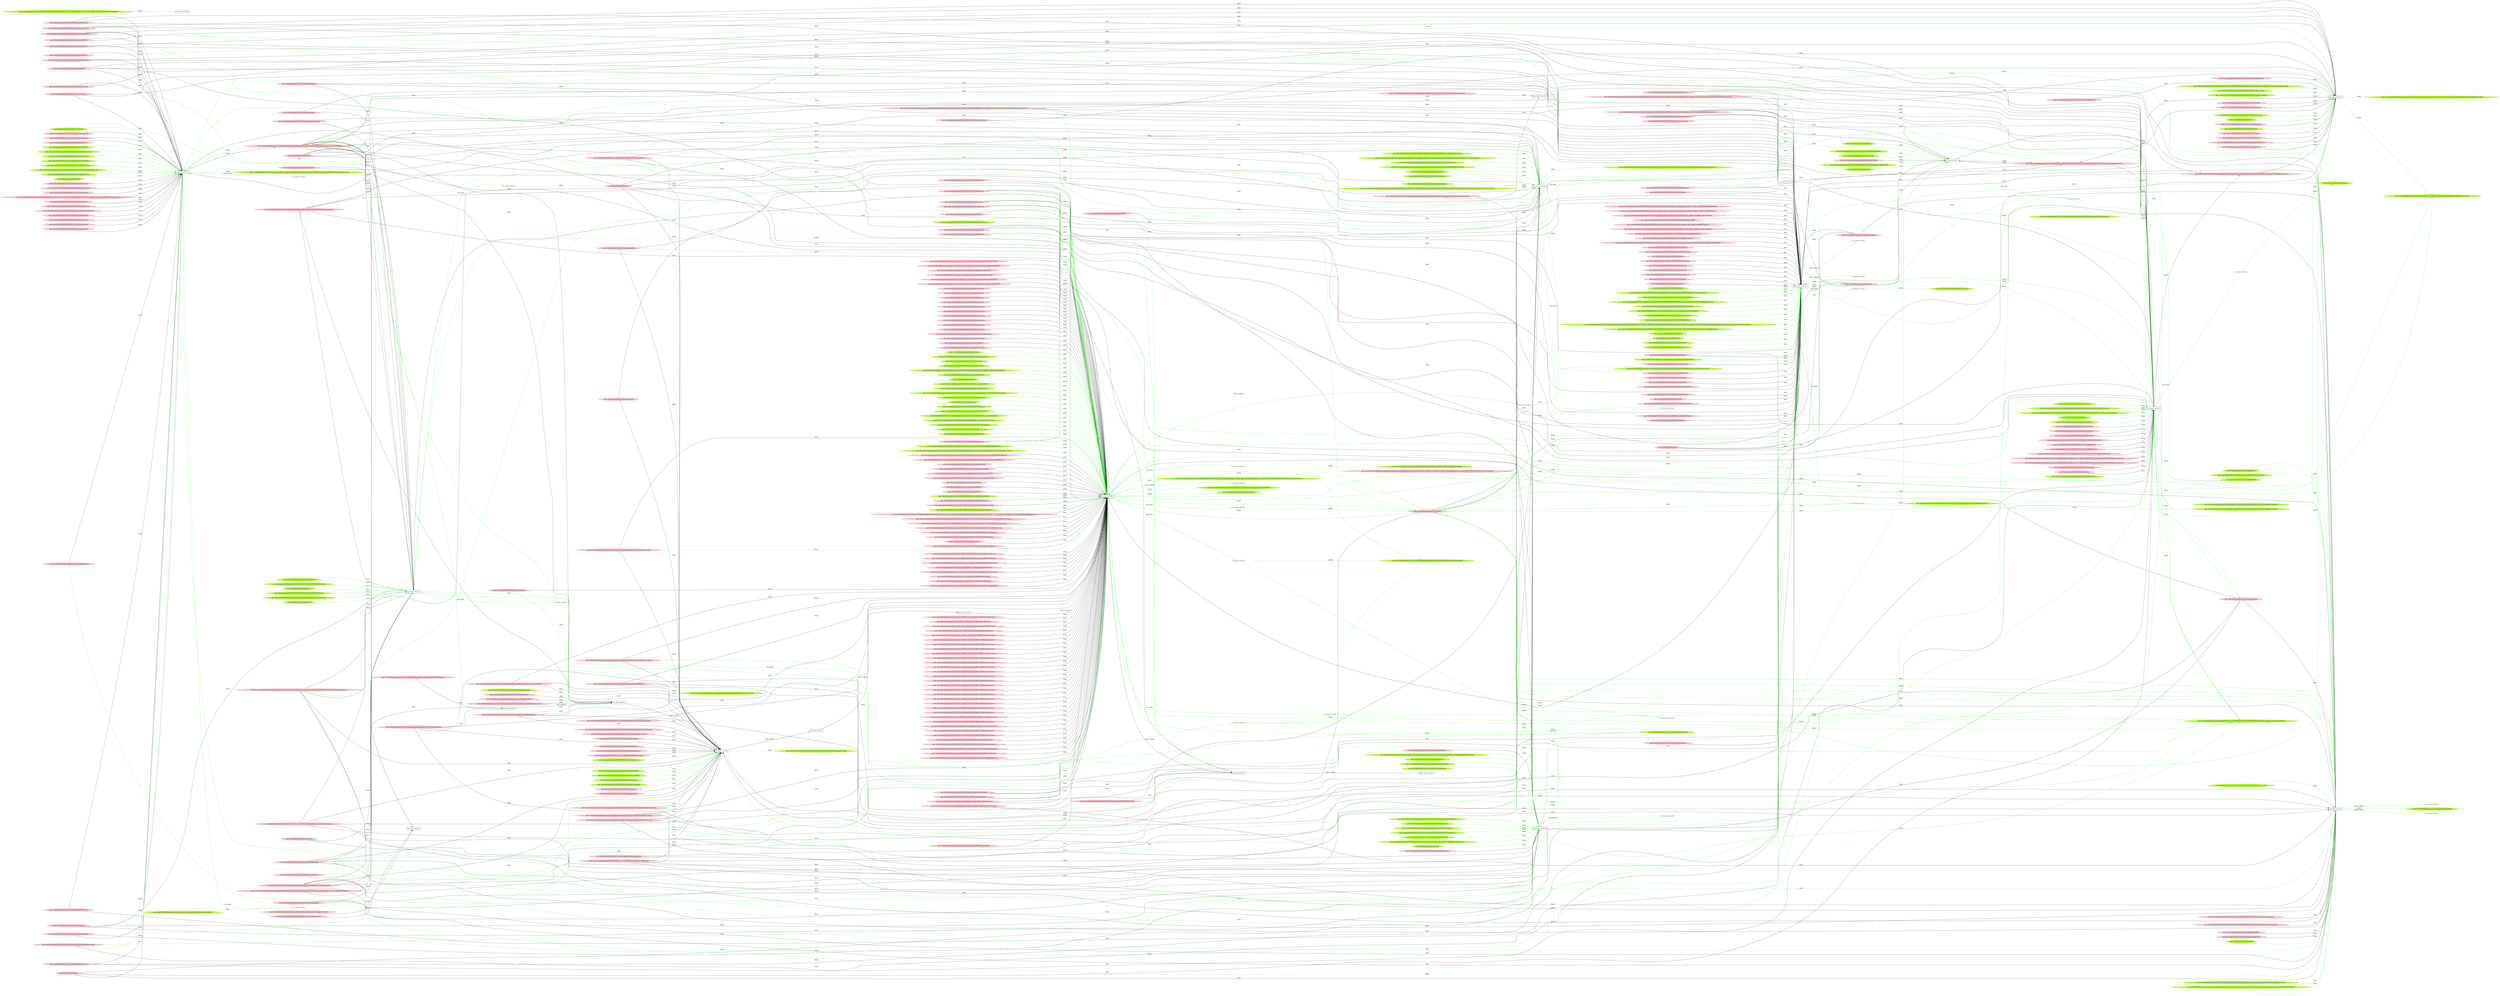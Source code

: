 digraph {
	rankdir=LR
	358 [label="exe_name: null cmd: " color=black shape=box style=solid]
	785 [label="exe_name: null cmd: " color=greenyellow shape=box style=solid]
	358 -> 785 [label=FILE_EXEC color=green]
	5 [label="exe_name: null cmd: " color=black shape=box style=solid]
	822 [label="exe_name: null cmd: " color=greenyellow shape=box style=solid]
	5 -> 822 [label=FILE_EXEC color=green]
	8 [label="exe_name: null cmd: " color=black shape=box style=solid]
	845 [label="exe_name: null cmd: " color=greenyellow shape=box style=solid]
	8 -> 845 [label=FILE_EXEC color=green]
	8 [label="exe_name: null cmd: " color=black shape=box style=solid]
	847 [label="exe_name: null cmd: " color=greenyellow shape=box style=solid]
	8 -> 847 [label=FILE_EXEC color=green]
	8 [label="exe_name: null cmd: " color=black shape=box style=solid]
	849 [label="exe_name: null cmd: " color=greenyellow shape=box style=solid]
	8 -> 849 [label=FILE_EXEC color=green]
	22 [label="exe_name: null cmd: " color=black shape=box style=solid]
	866 [label="exe_name: null cmd: " color=greenyellow shape=box style=solid]
	22 -> 866 [label=FILE_EXEC color=green]
	22 [label="exe_name: null cmd: " color=black shape=box style=solid]
	871 [label="exe_name: null cmd: " color=greenyellow shape=box style=solid]
	22 -> 871 [label=FILE_EXEC color=green]
	32 [label="exe_name: null cmd: " color=black shape=box style=solid]
	891 [label="exe_name: null cmd: " color=greenyellow shape=box style=solid]
	32 -> 891 [label=FILE_EXEC color=green]
	32 [label="exe_name: null cmd: " color=black shape=box style=solid]
	896 [label="exe_name: null cmd: " color=greenyellow shape=box style=solid]
	32 -> 896 [label=FILE_EXEC color=green]
	342 [label="exe_name: null cmd: " color=black shape=box style=solid]
	915 [label="exe_name: null cmd: " color=greenyellow shape=box style=solid]
	342 -> 915 [label=FILE_EXEC color=green]
	346 [label="exe_name: null cmd: " color=black shape=box style=solid]
	940 [label="exe_name: null cmd: " color=greenyellow shape=box style=solid]
	346 -> 940 [label=FILE_EXEC color=green]
	41 [label="exe_name: null cmd: " color=black shape=box style=solid]
	967 [label="exe_name: null cmd: " color=greenyellow shape=box style=solid]
	41 -> 967 [label=FILE_EXEC color=green]
	41 [label="exe_name: null cmd: " color=black shape=box style=solid]
	981 [label="exe_name: null cmd: " color=greenyellow shape=box style=solid]
	41 -> 981 [label=FILE_EXEC color=green]
	41 [label="exe_name: null cmd: " color=black shape=box style=solid]
	993 [label="exe_name: null cmd: " color=greenyellow shape=box style=solid]
	41 -> 993 [label=FILE_EXEC color=green]
	41 [label="exe_name: null cmd: " color=black shape=box style=solid]
	998 [label="exe_name: null cmd: " color=greenyellow shape=box style=solid]
	41 -> 998 [label=FILE_EXEC color=green]
	93 [label="path: /Device/HarddiskVolume2/Users/admin/AppData/Roaming/Mozilla/Firefox/Profiles/j1y1apqs.default/sessionstore-backups" color=pink shape=oval style=filled]
	241 [label="exe_name: null cmd: " color=black shape=box style=solid]
	93 -> 241 [label=READ color=black]
	639 [label="path: /Device/HarddiskVolume2/Users/admin/AppData/Roaming/Mozilla/Firefox/Profiles/j1y1apqs.default/sessionstore-backups/recovery.js" color=pink shape=oval style=filled]
	241 [label="exe_name: null cmd: " color=black shape=box style=solid]
	639 -> 241 [label=READ color=black]
	297 [label="path: /Device/HarddiskVolume2/Program Files/Five Directions/Acuity/data" color=pink shape=oval style=filled]
	13 [label="exe_name: null cmd: " color=black shape=box style=solid]
	297 -> 13 [label=READ color=black]
	13 [label="exe_name: null cmd: " color=black shape=box style=solid]
	384 [label="path: /Device/HarddiskVolume2/Users/admin/AppData/Roaming/Microsoft/Windows/Themes/CachedFiles/CachedImage_1024_768_POS4.jpg" color=pink shape=oval style=filled]
	13 -> 384 [label=WRITE color=black]
	289 [label="path: /Device/HarddiskVolume2/Program Files/Five Directions/Acuity/data/.winlogbeat.yml.new" color=pink shape=oval style=filled]
	13 [label="exe_name: null cmd: " color=black shape=box style=solid]
	289 -> 13 [label=READ color=black]
	384 [label="path: /Device/HarddiskVolume2/Users/admin/AppData/Roaming/Microsoft/Windows/Themes/CachedFiles/CachedImage_1024_768_POS4.jpg" color=pink shape=oval style=filled]
	13 [label="exe_name: null cmd: " color=black shape=box style=solid]
	384 -> 13 [label=READ color=black]
	565 [label="path: /Device/HarddiskVolume2/Users/admin" color=pink shape=oval style=filled]
	5 [label="exe_name: null cmd: " color=black shape=box style=solid]
	565 -> 5 [label=READ color=black]
	523 [label="path: /Device/HarddiskVolume2/Users/admin/AppData/Roaming" color=pink shape=oval style=filled]
	5 [label="exe_name: null cmd: " color=black shape=box style=solid]
	523 -> 5 [label=READ color=black]
	732 [label="path: /Device/HarddiskVolume2/Users/admin/AppData/Roaming/Microsoft" color=pink shape=oval style=filled]
	5 [label="exe_name: null cmd: " color=black shape=box style=solid]
	732 -> 5 [label=READ color=black]
	523 [label="path: /Device/HarddiskVolume2/Users/admin/AppData/Roaming" color=pink shape=oval style=filled]
	41 [label="exe_name: null cmd: " color=black shape=box style=solid]
	523 -> 41 [label=READ color=green]
	523 [label="path: /Device/HarddiskVolume2/Users/admin/AppData/Roaming" color=pink shape=oval style=filled]
	346 [label="exe_name: null cmd: " color=black shape=box style=solid]
	523 -> 346 [label=READ color=green]
	523 [label="path: /Device/HarddiskVolume2/Users/admin/AppData/Roaming" color=pink shape=oval style=filled]
	205 [label="exe_name: null cmd: " color=black shape=box style=solid]
	523 -> 205 [label=READ color=black]
	665 [label="path: /Device/HarddiskVolume2/Users/admin/AppData/Roaming/Microsoft/Windows/Themes" color=pink shape=oval style=filled]
	205 [label="exe_name: null cmd: " color=black shape=box style=solid]
	665 -> 205 [label=READ color=black]
	758 [label="path: /Device/HarddiskVolume2/Users/admin/AppData/Roaming/Microsoft/Windows/Themes/slideshow.ini" color=pink shape=oval style=filled]
	205 [label="exe_name: null cmd: " color=black shape=box style=solid]
	758 -> 205 [label=READ color=black]
	649 [label="path: /Device/HarddiskVolume2/Users/admin/AppData/Roaming/Microsoft/Windows/Themes/CachedFiles" color=pink shape=oval style=filled]
	5 [label="exe_name: null cmd: " color=black shape=box style=solid]
	649 -> 5 [label=READ color=black]
	369 [label="path: /Device/HarddiskVolume2/$RECYCLE.BIN/S-1-5-21-231540947-922634896-4161786520-1004/desktop.ini" color=pink shape=oval style=filled]
	5 [label="exe_name: null cmd: " color=black shape=box style=solid]
	369 -> 5 [label=READ color=black]
	724 [label="path: /Device/HarddiskVolume2/$RECYCLE.BIN/S-1-5-21-231540947-922634896-4161786520-1004" color=pink shape=oval style=filled]
	5 [label="exe_name: null cmd: " color=black shape=box style=solid]
	724 -> 5 [label=READ color=black]
	56 [label="path: /Device/HarddiskVolume2/Windows/Branding/BaseBrd/basebrd.dll" color=pink shape=oval style=filled]
	5 [label="exe_name: null cmd: " color=black shape=box style=solid]
	56 -> 5 [label=READ color=black]
	639 [label="path: /Device/HarddiskVolume2/Users/admin/AppData/Roaming/Mozilla/Firefox/Profiles/j1y1apqs.default/sessionstore-backups/recovery.js" color=pink shape=oval style=filled]
	5 [label="exe_name: null cmd: " color=black shape=box style=solid]
	639 -> 5 [label=READ color=black]
	643 [label="path: /Device/HarddiskVolume2/Users/admin/AppData/Roaming/Microsoft/Windows/Recent/AutomaticDestinations/f01b4d95cf55d32a.automaticDestinations-ms" color=pink shape=oval style=filled]
	5 [label="exe_name: null cmd: " color=black shape=box style=solid]
	643 -> 5 [label=READ color=black]
	643 [label="path: /Device/HarddiskVolume2/Users/admin/AppData/Roaming/Microsoft/Windows/Recent/AutomaticDestinations/f01b4d95cf55d32a.automaticDestinations-ms" color=pink shape=oval style=filled]
	342 [label="exe_name: null cmd: " color=black shape=box style=solid]
	643 -> 342 [label=READ color=green]
	5 [label="exe_name: null cmd: " color=black shape=box style=solid]
	384 [label="path: /Device/HarddiskVolume2/Users/admin/AppData/Roaming/Microsoft/Windows/Themes/CachedFiles/CachedImage_1024_768_POS4.jpg" color=pink shape=oval style=filled]
	5 -> 384 [label=WRITE color=black]
	593 [label="path: /Device/HarddiskVolume4" color=pink shape=oval style=filled]
	351 [label="exe_name: null cmd: " color=black shape=box style=solid]
	593 -> 351 [label=READ color=black]
	491 [label="path: /Device/HarddiskVolume1" color=pink shape=oval style=filled]
	351 [label="exe_name: null cmd: " color=black shape=box style=solid]
	491 -> 351 [label=READ color=black]
	688 [label="path: /Device/HarddiskVolume2/Users" color=pink shape=oval style=filled]
	8 [label="exe_name: null cmd: " color=black shape=box style=solid]
	688 -> 8 [label=READ color=black]
	523 [label="path: /Device/HarddiskVolume2/Users/admin/AppData/Roaming" color=pink shape=oval style=filled]
	8 [label="exe_name: null cmd: " color=black shape=box style=solid]
	523 -> 8 [label=READ color=black]
	523 [label="path: /Device/HarddiskVolume2/Users/admin/AppData/Roaming" color=pink shape=oval style=filled]
	342 [label="exe_name: null cmd: " color=black shape=box style=solid]
	523 -> 342 [label=READ color=green]
	649 [label="path: /Device/HarddiskVolume2/Users/admin/AppData/Roaming/Microsoft/Windows/Themes/CachedFiles" color=pink shape=oval style=filled]
	8 [label="exe_name: null cmd: " color=black shape=box style=solid]
	649 -> 8 [label=READ color=black]
	369 [label="path: /Device/HarddiskVolume2/$RECYCLE.BIN/S-1-5-21-231540947-922634896-4161786520-1004/desktop.ini" color=pink shape=oval style=filled]
	8 [label="exe_name: null cmd: " color=black shape=box style=solid]
	369 -> 8 [label=READ color=black]
	636 [label="path: /Device/HarddiskVolume2/Users/Public" color=pink shape=oval style=filled]
	8 [label="exe_name: null cmd: " color=black shape=box style=solid]
	636 -> 8 [label=READ color=black]
	384 [label="path: /Device/HarddiskVolume2/Users/admin/AppData/Roaming/Microsoft/Windows/Themes/CachedFiles/CachedImage_1024_768_POS4.jpg" color=pink shape=oval style=filled]
	8 [label="exe_name: null cmd: " color=black shape=box style=solid]
	384 -> 8 [label=READ color=black]
	617 [label="path: /Device/HarddiskVolume2/Users/admin/AppData/Roaming/Microsoft/Windows/Recent/AutomaticDestinations" color=pink shape=oval style=filled]
	8 [label="exe_name: null cmd: " color=black shape=box style=solid]
	617 -> 8 [label=READ color=black]
	643 [label="path: /Device/HarddiskVolume2/Users/admin/AppData/Roaming/Microsoft/Windows/Recent/AutomaticDestinations/f01b4d95cf55d32a.automaticDestinations-ms" color=pink shape=oval style=filled]
	8 [label="exe_name: null cmd: " color=black shape=box style=solid]
	643 -> 8 [label=READ color=black]
	402 [label="path: /Device/HarddiskVolume2/Users/admin/Downloads" color=pink shape=oval style=filled]
	8 [label="exe_name: null cmd: " color=black shape=box style=solid]
	402 -> 8 [label=READ color=black]
	537 [label="path: /Device/HarddiskVolume2/Users/admin/Downloads/desktop.ini" color=pink shape=oval style=filled]
	8 [label="exe_name: null cmd: " color=black shape=box style=solid]
	537 -> 8 [label=READ color=black]
	675 [label="path: /Device/HarddiskVolume2/Users/admin/Videos" color=pink shape=oval style=filled]
	8 [label="exe_name: null cmd: " color=black shape=box style=solid]
	675 -> 8 [label=READ color=black]
	687 [label="path: /Device/HarddiskVolume2/Users/admin/Videos/desktop.ini" color=pink shape=oval style=filled]
	8 [label="exe_name: null cmd: " color=black shape=box style=solid]
	687 -> 8 [label=READ color=black]
	411 [label="path: /Device/HarddiskVolume2/Users/admin/Music" color=pink shape=oval style=filled]
	8 [label="exe_name: null cmd: " color=black shape=box style=solid]
	411 -> 8 [label=READ color=black]
	375 [label="path: /Device/HarddiskVolume2/Users/admin/Pictures" color=pink shape=oval style=filled]
	8 [label="exe_name: null cmd: " color=black shape=box style=solid]
	375 -> 8 [label=READ color=black]
	658 [label="path: /Device/HarddiskVolume2/Users/admin/Pictures/desktop.ini" color=pink shape=oval style=filled]
	8 [label="exe_name: null cmd: " color=black shape=box style=solid]
	658 -> 8 [label=READ color=black]
	506 [label="path: /Device/HarddiskVolume2/Users/admin/Documents" color=pink shape=oval style=filled]
	8 [label="exe_name: null cmd: " color=black shape=box style=solid]
	506 -> 8 [label=READ color=black]
	496 [label="path: /Device/HarddiskVolume2/Users/admin/AppData/Roaming/Microsoft/Windows/Recent/AutomaticDestinations/5f7b5f1e01b83767.automaticDestinations-ms" color=pink shape=oval style=filled]
	8 [label="exe_name: null cmd: " color=black shape=box style=solid]
	496 -> 8 [label=READ color=black]
	8 [label="exe_name: null cmd: " color=black shape=box style=solid]
	384 [label="path: /Device/HarddiskVolume2/Users/admin/AppData/Roaming/Microsoft/Windows/Themes/CachedFiles/CachedImage_1024_768_POS4.jpg" color=pink shape=oval style=filled]
	8 -> 384 [label=WRITE color=black]
	351 [label="exe_name: null cmd: " color=black shape=box style=solid]
	384 [label="path: /Device/HarddiskVolume2/Users/admin/AppData/Roaming/Microsoft/Windows/Themes/CachedFiles/CachedImage_1024_768_POS4.jpg" color=pink shape=oval style=filled]
	351 -> 384 [label=WRITE color=green]
	18 [label="exe_name: null cmd: " color=black shape=box style=solid]
	384 [label="path: /Device/HarddiskVolume2/Users/admin/AppData/Roaming/Microsoft/Windows/Themes/CachedFiles/CachedImage_1024_768_POS4.jpg" color=pink shape=oval style=filled]
	18 -> 384 [label=WRITE color=black]
	523 [label="path: /Device/HarddiskVolume2/Users/admin/AppData/Roaming" color=pink shape=oval style=filled]
	351 [label="exe_name: null cmd: " color=black shape=box style=solid]
	523 -> 351 [label=READ color=black]
	565 [label="path: /Device/HarddiskVolume2/Users/admin" color=pink shape=oval style=filled]
	351 [label="exe_name: null cmd: " color=black shape=box style=solid]
	565 -> 351 [label=READ color=black]
	665 [label="path: /Device/HarddiskVolume2/Users/admin/AppData/Roaming/Microsoft/Windows/Themes" color=pink shape=oval style=filled]
	351 [label="exe_name: null cmd: " color=black shape=box style=solid]
	665 -> 351 [label=READ color=black]
	346 [label="exe_name: null cmd: " color=black shape=box style=solid]
	384 [label="path: /Device/HarddiskVolume2/Users/admin/AppData/Roaming/Microsoft/Windows/Themes/CachedFiles/CachedImage_1024_768_POS4.jpg" color=pink shape=oval style=filled]
	346 -> 384 [label=WRITE color=black]
	503 [label="path: /Device/HarddiskVolume2/ProgramData/Microsoft/Windows/AppRepository/Packages/Microsoft.MicrosoftEdge_41.16299.15.0_neutral__8wekyb3d8bbwe/S-1-5-21-231540947-922634896-4161786520-1004.pckgdep" color=pink shape=oval style=filled]
	342 [label="exe_name: null cmd: " color=black shape=box style=solid]
	503 -> 342 [label=READ color=green]
	503 [label="path: /Device/HarddiskVolume2/ProgramData/Microsoft/Windows/AppRepository/Packages/Microsoft.MicrosoftEdge_41.16299.15.0_neutral__8wekyb3d8bbwe/S-1-5-21-231540947-922634896-4161786520-1004.pckgdep" color=pink shape=oval style=filled]
	32 [label="exe_name: null cmd: " color=black shape=box style=solid]
	503 -> 32 [label=READ color=black]
	542 [label="path: /Device/HarddiskVolume2/WINDOWS/AppPatch/sysmain.sdb" color=pink shape=oval style=filled]
	32 [label="exe_name: null cmd: " color=black shape=box style=solid]
	542 -> 32 [label=READ color=black]
	532 [label="path: /Device/HarddiskVolume2/WINDOWS/SYSTEM32/ploptin.dll" color=pink shape=oval style=filled]
	32 [label="exe_name: null cmd: " color=black shape=box style=solid]
	532 -> 32 [label=READ color=black]
	1003 [label="path: /Device/HarddiskVolume2/WINDOWS/SYSTEM32/kernelbase.dll" color=greenyellow shape=oval style=filled]
	41 [label="exe_name: null cmd: " color=black shape=box style=solid]
	1003 -> 41 [label=READ color=green]
	593 [label="path: /Device/HarddiskVolume4" color=pink shape=oval style=filled]
	346 [label="exe_name: null cmd: " color=black shape=box style=solid]
	593 -> 346 [label=READ color=black]
	449 [label="path: /Device/HarddiskVolume2/WINDOWS" color=pink shape=oval style=filled]
	346 [label="exe_name: null cmd: " color=black shape=box style=solid]
	449 -> 346 [label=READ color=black]
	155 [label="path: /Device/HarddiskVolume2/WINDOWS/SYSTEM32/NAPINSP.DLL" color=pink shape=oval style=filled]
	342 [label="exe_name: null cmd: " color=black shape=box style=solid]
	155 -> 342 [label=READ color=green]
	155 [label="path: /Device/HarddiskVolume2/WINDOWS/SYSTEM32/NAPINSP.DLL" color=pink shape=oval style=filled]
	18 [label="exe_name: null cmd: " color=black shape=box style=solid]
	155 -> 18 [label=READ color=black]
	440 [label="path: /Device/HarddiskVolume2/Windows/System32/rpcrt4.dll" color=pink shape=oval style=filled]
	18 [label="exe_name: null cmd: " color=black shape=box style=solid]
	440 -> 18 [label=READ color=black]
	482 [label="path: /Device/HarddiskVolume2/WINDOWS/SYSTEM32/LOCALE.NLS" color=pink shape=oval style=filled]
	342 [label="exe_name: null cmd: " color=black shape=box style=solid]
	482 -> 342 [label=READ color=black]
	585 [label="path: /Device/HarddiskVolume2/Windows/System32/ws2_32.dll" color=pink shape=oval style=filled]
	342 [label="exe_name: null cmd: " color=black shape=box style=solid]
	585 -> 342 [label=READ color=black]
	671 [label="path: /Device/HarddiskVolume2/Windows/System32/sechost.dll" color=pink shape=oval style=filled]
	342 [label="exe_name: null cmd: " color=black shape=box style=solid]
	671 -> 342 [label=READ color=black]
	719 [label="path: /Device/HarddiskVolume2/Windows/System32/ntdll.dll" color=pink shape=oval style=filled]
	342 [label="exe_name: null cmd: " color=black shape=box style=solid]
	719 -> 342 [label=READ color=black]
	248 [label="path: /Device/HarddiskVolume2/windows/system32/nlaapi.dll" color=pink shape=oval style=filled]
	342 [label="exe_name: null cmd: " color=black shape=box style=solid]
	248 -> 342 [label=READ color=black]
	148 [label="path: /Device/HarddiskVolume2/WINDOWS/System32/dnsapi.dll" color=pink shape=oval style=filled]
	18 [label="exe_name: null cmd: " color=black shape=box style=solid]
	148 -> 18 [label=READ color=black]
	367 [label="path: /Device/HarddiskVolume2/WINDOWS/SYSTEM32/IPHLPAPI.DLL" color=pink shape=oval style=filled]
	18 [label="exe_name: null cmd: " color=black shape=box style=solid]
	367 -> 18 [label=READ color=black]
	717 [label="path: /Device/HarddiskVolume2/Windows/System32/nsi.dll" color=pink shape=oval style=filled]
	342 [label="exe_name: null cmd: " color=black shape=box style=solid]
	717 -> 342 [label=READ color=black]
	558 [label="path: /Device/HarddiskVolume2/WINDOWS/GLOBALIZATION/SORTING" color=pink shape=oval style=filled]
	346 [label="exe_name: null cmd: " color=black shape=box style=solid]
	558 -> 346 [label=READ color=black]
	279 [label="path: /Device/HarddiskVolume2/WINDOWS/SYSTEM32/WBEM" color=pink shape=oval style=filled]
	346 [label="exe_name: null cmd: " color=black shape=box style=solid]
	279 -> 346 [label=READ color=black]
	983 [label="path: /Device/HarddiskVolume2/WINDOWS/SYSTEM32/WBEM/EN-US" color=greenyellow shape=oval style=filled]
	41 [label="exe_name: null cmd: " color=black shape=box style=solid]
	983 -> 41 [label=READ color=green]
	257 [label="path: /Device/HarddiskVolume2/Windows/System32/tasklist.exe" color=pink shape=oval style=filled]
	342 [label="exe_name: null cmd: " color=black shape=box style=solid]
	257 -> 342 [label=READ color=black]
	719 [label="path: /Device/HarddiskVolume2/Windows/System32/ntdll.dll" color=pink shape=oval style=filled]
	18 [label="exe_name: null cmd: " color=black shape=box style=solid]
	719 -> 18 [label=READ color=black]
	590 [label="path: /Device/HarddiskVolume2/Windows/System32/user32.dll" color=pink shape=oval style=filled]
	18 [label="exe_name: null cmd: " color=black shape=box style=solid]
	590 -> 18 [label=READ color=black]
	630 [label="path: /Device/HarddiskVolume2/Windows/System32/advapi32.dll" color=pink shape=oval style=filled]
	18 [label="exe_name: null cmd: " color=black shape=box style=solid]
	630 -> 18 [label=READ color=black]
	104 [label="path: /Device/HarddiskVolume2/WINDOWS/system32/oleaut32.dll" color=pink shape=oval style=filled]
	18 [label="exe_name: null cmd: " color=black shape=box style=solid]
	104 -> 18 [label=READ color=black]
	552 [label="path: /Device/HarddiskVolume2/Windows/System32/ucrtbase.dll" color=pink shape=oval style=filled]
	342 [label="exe_name: null cmd: " color=black shape=box style=solid]
	552 -> 342 [label=READ color=black]
	627 [label="path: /Device/HarddiskVolume2/Windows/System32/gdi32.dll" color=pink shape=oval style=filled]
	18 [label="exe_name: null cmd: " color=black shape=box style=solid]
	627 -> 18 [label=READ color=black]
	700 [label="path: /Device/HarddiskVolume2/Windows/System32/win32u.dll" color=pink shape=oval style=filled]
	342 [label="exe_name: null cmd: " color=black shape=box style=solid]
	700 -> 342 [label=READ color=black]
	706 [label="path: /Device/HarddiskVolume2/Windows/System32/msvcp_win.dll" color=pink shape=oval style=filled]
	18 [label="exe_name: null cmd: " color=black shape=box style=solid]
	706 -> 18 [label=READ color=black]
	128 [label="path: /Device/HarddiskVolume2/Windows/System32/mpr.dll" color=pink shape=oval style=filled]
	18 [label="exe_name: null cmd: " color=black shape=box style=solid]
	128 -> 18 [label=READ color=black]
	472 [label="path: /Device/HarddiskVolume2/Windows/System32/shlwapi.dll" color=pink shape=oval style=filled]
	18 [label="exe_name: null cmd: " color=black shape=box style=solid]
	472 -> 18 [label=READ color=black]
	625 [label="path: /Device/HarddiskVolume2/WINDOWS/system32/combase.dll" color=pink shape=oval style=filled]
	342 [label="exe_name: null cmd: " color=black shape=box style=solid]
	625 -> 342 [label=READ color=black]
	714 [label="path: /Device/HarddiskVolume2/Windows/System32/bcryptprimitives.dll" color=pink shape=oval style=filled]
	18 [label="exe_name: null cmd: " color=black shape=box style=solid]
	714 -> 18 [label=READ color=black]
	415 [label="path: /Device/HarddiskVolume2/WINDOWS/system32/netutils.dll" color=pink shape=oval style=filled]
	342 [label="exe_name: null cmd: " color=black shape=box style=solid]
	415 -> 342 [label=READ color=black]
	470 [label="path: /Device/HarddiskVolume2/WINDOWS/SYSTEM32/ole32.dll" color=pink shape=oval style=filled]
	342 [label="exe_name: null cmd: " color=black shape=box style=solid]
	470 -> 342 [label=READ color=black]
	485 [label="path: /Device/HarddiskVolume2/WINDOWS/Globalization/Sorting/sortdefault.nls" color=pink shape=oval style=filled]
	18 [label="exe_name: null cmd: " color=black shape=box style=solid]
	485 -> 18 [label=READ color=black]
	151 [label="path: /Device/HarddiskVolume2/Windows/System32/clbcatq.dll" color=pink shape=oval style=filled]
	18 [label="exe_name: null cmd: " color=black shape=box style=solid]
	151 -> 18 [label=READ color=black]
	78 [label="path: /Device/HarddiskVolume2/WINDOWS/system32/wbem/wbemprox.dll" color=pink shape=oval style=filled]
	18 [label="exe_name: null cmd: " color=black shape=box style=solid]
	78 -> 18 [label=READ color=black]
	561 [label="path: /Device/HarddiskVolume2/WINDOWS/Registration/R00000000000d.clb" color=pink shape=oval style=filled]
	342 [label="exe_name: null cmd: " color=black shape=box style=solid]
	561 -> 342 [label=READ color=black]
	363 [label="path: /Device/HarddiskVolume2/WINDOWS/SYSTEM32/WBEM/EN-US/WMIUTILS.DLL.MUI" color=pink shape=oval style=filled]
	342 [label="exe_name: null cmd: " color=black shape=box style=solid]
	363 -> 342 [label=READ color=black]
	101 [label="path: /Device/HarddiskVolume2/WINDOWS/system32/wbem/wbemsvc.dll" color=pink shape=oval style=filled]
	18 [label="exe_name: null cmd: " color=black shape=box style=solid]
	101 -> 18 [label=READ color=black]
	101 [label="path: /Device/HarddiskVolume2/WINDOWS/system32/wbem/wbemsvc.dll" color=pink shape=oval style=filled]
	32 [label="exe_name: null cmd: " color=black shape=box style=solid]
	101 -> 32 [label=READ color=green]
	515 [label="path: /Device/HarddiskVolume2/Windows/System32/WINSTA.dll" color=pink shape=oval style=filled]
	342 [label="exe_name: null cmd: " color=black shape=box style=solid]
	515 -> 342 [label=READ color=black]
	547 [label="path: /Device/HarddiskVolume2/ProgramData/Microsoft/Windows/AppRepository/Packages/Microsoft.Windows.ContentDeliveryManager_10.0.16299.15_neutral_neutral_cw5n1h2txyewy/ActivationStore.dat.LOG1" color=pink shape=oval style=filled]
	342 [label="exe_name: null cmd: " color=black shape=box style=solid]
	547 -> 342 [label=READ color=black]
	518 [label="path: /Device/HarddiskVolume2/ProgramData/Microsoft/Windows/AppRepository/Packages/Microsoft.Windows.ContentDeliveryManager_10.0.16299.15_neutral_neutral_cw5n1h2txyewy/ActivationStore.dat.LOG2" color=pink shape=oval style=filled]
	342 [label="exe_name: null cmd: " color=black shape=box style=solid]
	518 -> 342 [label=READ color=black]
	431 [label="path: /Device/HarddiskVolume2/Users/admin/AppData/Local/Packages/Microsoft.Windows.ContentDeliveryManager_cw5n1h2txyewy/Settings/settings.dat.LOG1" color=pink shape=oval style=filled]
	342 [label="exe_name: null cmd: " color=black shape=box style=solid]
	431 -> 342 [label=READ color=black]
	342 [label="exe_name: null cmd: " color=black shape=box style=solid]
	474 [label="path: /Device/HarddiskVolume2/Users/admin/AppData/Local/Packages/Microsoft.Windows.ContentDeliveryManager_cw5n1h2txyewy/Settings/settings.dat" color=pink shape=oval style=filled]
	342 -> 474 [label=WRITE color=black]
	474 [label="path: /Device/HarddiskVolume2/Users/admin/AppData/Local/Packages/Microsoft.Windows.ContentDeliveryManager_cw5n1h2txyewy/Settings/settings.dat" color=pink shape=oval style=filled]
	351 [label="exe_name: null cmd: " color=black shape=box style=solid]
	474 -> 351 [label=READ color=green]
	487 [label="path: /Device/HarddiskVolume2/Users/admin/AppData/Local/Packages/Microsoft.Windows.ContentDeliveryManager_cw5n1h2txyewy/Settings/settings.dat.LOG2" color=pink shape=oval style=filled]
	342 [label="exe_name: null cmd: " color=black shape=box style=solid]
	487 -> 342 [label=READ color=black]
	781 [label="path: /Device/HarddiskVolume2/WINDOWS/system32/wbem/esscli.dll" color=greenyellow shape=oval style=filled]
	358 [label="exe_name: null cmd: " color=black shape=box style=solid]
	781 -> 358 [label=READ color=green]
	542 [label="path: /Device/HarddiskVolume2/WINDOWS/AppPatch/sysmain.sdb" color=pink shape=oval style=filled]
	351 [label="exe_name: null cmd: " color=black shape=box style=solid]
	542 -> 351 [label=READ color=black]
	518 [label="path: /Device/HarddiskVolume2/ProgramData/Microsoft/Windows/AppRepository/Packages/Microsoft.Windows.ContentDeliveryManager_10.0.16299.15_neutral_neutral_cw5n1h2txyewy/ActivationStore.dat.LOG2" color=pink shape=oval style=filled]
	18 [label="exe_name: null cmd: " color=black shape=box style=solid]
	518 -> 18 [label=READ color=black]
	547 [label="path: /Device/HarddiskVolume2/ProgramData/Microsoft/Windows/AppRepository/Packages/Microsoft.Windows.ContentDeliveryManager_10.0.16299.15_neutral_neutral_cw5n1h2txyewy/ActivationStore.dat.LOG1" color=pink shape=oval style=filled]
	18 [label="exe_name: null cmd: " color=black shape=box style=solid]
	547 -> 18 [label=READ color=black]
	18 [label="exe_name: null cmd: " color=black shape=box style=solid]
	431 [label="path: /Device/HarddiskVolume2/Users/admin/AppData/Local/Packages/Microsoft.Windows.ContentDeliveryManager_cw5n1h2txyewy/Settings/settings.dat.LOG1" color=pink shape=oval style=filled]
	18 -> 431 [label=WRITE color=black]
	474 [label="path: /Device/HarddiskVolume2/Users/admin/AppData/Local/Packages/Microsoft.Windows.ContentDeliveryManager_cw5n1h2txyewy/Settings/settings.dat" color=pink shape=oval style=filled]
	18 [label="exe_name: null cmd: " color=black shape=box style=solid]
	474 -> 18 [label=READ color=black]
	346 [label="exe_name: null cmd: " color=black shape=box style=solid]
	431 [label="path: /Device/HarddiskVolume2/Users/admin/AppData/Local/Packages/Microsoft.Windows.ContentDeliveryManager_cw5n1h2txyewy/Settings/settings.dat.LOG1" color=pink shape=oval style=filled]
	346 -> 431 [label=WRITE color=black]
	431 [label="path: /Device/HarddiskVolume2/Users/admin/AppData/Local/Packages/Microsoft.Windows.ContentDeliveryManager_cw5n1h2txyewy/Settings/settings.dat.LOG1" color=pink shape=oval style=filled]
	346 [label="exe_name: null cmd: " color=black shape=box style=solid]
	431 -> 346 [label=READ color=black]
	346 [label="exe_name: null cmd: " color=black shape=box style=solid]
	474 [label="path: /Device/HarddiskVolume2/Users/admin/AppData/Local/Packages/Microsoft.Windows.ContentDeliveryManager_cw5n1h2txyewy/Settings/settings.dat" color=pink shape=oval style=filled]
	346 -> 474 [label=WRITE color=black]
	487 [label="path: /Device/HarddiskVolume2/Users/admin/AppData/Local/Packages/Microsoft.Windows.ContentDeliveryManager_cw5n1h2txyewy/Settings/settings.dat.LOG2" color=pink shape=oval style=filled]
	346 [label="exe_name: null cmd: " color=black shape=box style=solid]
	487 -> 346 [label=READ color=black]
	938 [label="path: /Windows/System32/dnsapi.dll" color=greenyellow shape=oval style=filled]
	346 [label="exe_name: null cmd: " color=black shape=box style=solid]
	938 -> 346 [label=READ color=green]
	491 [label="path: /Device/HarddiskVolume1" color=pink shape=oval style=filled]
	5 [label="exe_name: null cmd: " color=black shape=box style=solid]
	491 -> 5 [label=READ color=black]
	798 [label="path: /Windows/System32/usbperf.dll" color=greenyellow shape=oval style=filled]
	358 [label="exe_name: null cmd: " color=black shape=box style=solid]
	798 -> 358 [label=READ color=green]
	22 [label="exe_name: null cmd: " color=black shape=box style=solid]
	431 [label="path: /Device/HarddiskVolume2/Users/admin/AppData/Local/Packages/Microsoft.Windows.ContentDeliveryManager_cw5n1h2txyewy/Settings/settings.dat.LOG1" color=pink shape=oval style=filled]
	22 -> 431 [label=WRITE color=black]
	431 [label="path: /Device/HarddiskVolume2/Users/admin/AppData/Local/Packages/Microsoft.Windows.ContentDeliveryManager_cw5n1h2txyewy/Settings/settings.dat.LOG1" color=pink shape=oval style=filled]
	22 [label="exe_name: null cmd: " color=black shape=box style=solid]
	431 -> 22 [label=READ color=black]
	474 [label="path: /Device/HarddiskVolume2/Users/admin/AppData/Local/Packages/Microsoft.Windows.ContentDeliveryManager_cw5n1h2txyewy/Settings/settings.dat" color=pink shape=oval style=filled]
	22 [label="exe_name: null cmd: " color=black shape=box style=solid]
	474 -> 22 [label=READ color=black]
	487 [label="path: /Device/HarddiskVolume2/Users/admin/AppData/Local/Packages/Microsoft.Windows.ContentDeliveryManager_cw5n1h2txyewy/Settings/settings.dat.LOG2" color=pink shape=oval style=filled]
	22 [label="exe_name: null cmd: " color=black shape=box style=solid]
	487 -> 22 [label=READ color=black]
	636 [label="path: /Device/HarddiskVolume2/Users/Public" color=pink shape=oval style=filled]
	5 [label="exe_name: null cmd: " color=black shape=box style=solid]
	636 -> 5 [label=READ color=black]
	425 [label="path: /Device/HarddiskVolume2/Users/admin/Desktop" color=pink shape=oval style=filled]
	5 [label="exe_name: null cmd: " color=black shape=box style=solid]
	425 -> 5 [label=READ color=black]
	615 [label="path: /Device/HarddiskVolume2/Users/admin/Desktop/desktop.ini" color=pink shape=oval style=filled]
	5 [label="exe_name: null cmd: " color=black shape=box style=solid]
	615 -> 5 [label=READ color=black]
	687 [label="path: /Device/HarddiskVolume2/Users/admin/Videos/desktop.ini" color=pink shape=oval style=filled]
	41 [label="exe_name: null cmd: " color=black shape=box style=solid]
	687 -> 41 [label=READ color=green]
	696 [label="path: /Device/HarddiskVolume2/Users/admin/Music/desktop.ini" color=pink shape=oval style=filled]
	5 [label="exe_name: null cmd: " color=black shape=box style=solid]
	696 -> 5 [label=READ color=black]
	375 [label="path: /Device/HarddiskVolume2/Users/admin/Pictures" color=pink shape=oval style=filled]
	5 [label="exe_name: null cmd: " color=black shape=box style=solid]
	375 -> 5 [label=READ color=black]
	658 [label="path: /Device/HarddiskVolume2/Users/admin/Pictures/desktop.ini" color=pink shape=oval style=filled]
	5 [label="exe_name: null cmd: " color=black shape=box style=solid]
	658 -> 5 [label=READ color=black]
	658 [label="path: /Device/HarddiskVolume2/Users/admin/Pictures/desktop.ini" color=pink shape=oval style=filled]
	351 [label="exe_name: null cmd: " color=black shape=box style=solid]
	658 -> 351 [label=READ color=green]
	491 [label="path: /Device/HarddiskVolume1" color=pink shape=oval style=filled]
	342 [label="exe_name: null cmd: " color=black shape=box style=solid]
	491 -> 342 [label=READ color=black]
	528 [label="path: /Device/HarddiskVolume2/WINDOWS/REGISTRATION" color=pink shape=oval style=filled]
	342 [label="exe_name: null cmd: " color=black shape=box style=solid]
	528 -> 342 [label=READ color=black]
	558 [label="path: /Device/HarddiskVolume2/WINDOWS/GLOBALIZATION/SORTING" color=pink shape=oval style=filled]
	342 [label="exe_name: null cmd: " color=black shape=box style=solid]
	558 -> 342 [label=READ color=black]
	573 [label="path: /Device/HarddiskVolume2/WINDOWS/system32" color=pink shape=oval style=filled]
	342 [label="exe_name: null cmd: " color=black shape=box style=solid]
	573 -> 342 [label=READ color=black]
	719 [label="path: /Device/HarddiskVolume2/Windows/System32/ntdll.dll" color=pink shape=oval style=filled]
	358 [label="exe_name: null cmd: " color=black shape=box style=solid]
	719 -> 358 [label=READ color=black]
	482 [label="path: /Device/HarddiskVolume2/WINDOWS/SYSTEM32/LOCALE.NLS" color=pink shape=oval style=filled]
	358 [label="exe_name: null cmd: " color=black shape=box style=solid]
	482 -> 358 [label=READ color=black]
	552 [label="path: /Device/HarddiskVolume2/Windows/System32/ucrtbase.dll" color=pink shape=oval style=filled]
	358 [label="exe_name: null cmd: " color=black shape=box style=solid]
	552 -> 358 [label=READ color=black]
	552 [label="path: /Device/HarddiskVolume2/Windows/System32/ucrtbase.dll" color=pink shape=oval style=filled]
	205 [label="exe_name: null cmd: " color=black shape=box style=solid]
	552 -> 205 [label=READ color=green]
	590 [label="path: /Device/HarddiskVolume2/Windows/System32/user32.dll" color=pink shape=oval style=filled]
	358 [label="exe_name: null cmd: " color=black shape=box style=solid]
	590 -> 358 [label=READ color=black]
	627 [label="path: /Device/HarddiskVolume2/Windows/System32/gdi32.dll" color=pink shape=oval style=filled]
	358 [label="exe_name: null cmd: " color=black shape=box style=solid]
	627 -> 358 [label=READ color=black]
	700 [label="path: /Device/HarddiskVolume2/Windows/System32/win32u.dll" color=pink shape=oval style=filled]
	358 [label="exe_name: null cmd: " color=black shape=box style=solid]
	700 -> 358 [label=READ color=black]
	706 [label="path: /Device/HarddiskVolume2/Windows/System32/msvcp_win.dll" color=pink shape=oval style=filled]
	358 [label="exe_name: null cmd: " color=black shape=box style=solid]
	706 -> 358 [label=READ color=black]
	235 [label="path: /Device/HarddiskVolume2/Windows/System32/crypt32.dll" color=pink shape=oval style=filled]
	358 [label="exe_name: null cmd: " color=black shape=box style=solid]
	235 -> 358 [label=READ color=black]
	714 [label="path: /Device/HarddiskVolume2/Windows/System32/bcryptprimitives.dll" color=pink shape=oval style=filled]
	358 [label="exe_name: null cmd: " color=black shape=box style=solid]
	714 -> 358 [label=READ color=black]
	714 [label="path: /Device/HarddiskVolume2/Windows/System32/bcryptprimitives.dll" color=pink shape=oval style=filled]
	22 [label="exe_name: null cmd: " color=black shape=box style=solid]
	714 -> 22 [label=READ color=green]
	270 [label="path: /Device/HarddiskVolume2/Windows/System32/profapi.dll" color=pink shape=oval style=filled]
	358 [label="exe_name: null cmd: " color=black shape=box style=solid]
	270 -> 358 [label=READ color=black]
	158 [label="path: /Device/HarddiskVolume2/WINDOWS/SYSTEM32/WMSGAPI.DLL" color=pink shape=oval style=filled]
	358 [label="exe_name: null cmd: " color=black shape=box style=solid]
	158 -> 358 [label=READ color=black]
	161 [label="path: /Device/HarddiskVolume2/Windows/System32/userenv.dll" color=pink shape=oval style=filled]
	358 [label="exe_name: null cmd: " color=black shape=box style=solid]
	161 -> 358 [label=READ color=black]
	671 [label="path: /Device/HarddiskVolume2/Windows/System32/sechost.dll" color=pink shape=oval style=filled]
	358 [label="exe_name: null cmd: " color=black shape=box style=solid]
	671 -> 358 [label=READ color=black]
	198 [label="path: /Device/HarddiskVolume2/WINDOWS/WinSxS/amd64_microsoft.windows.common-controls_6595b64144ccf1df_6.0.16299.125_none_15cbcf8893620c09/COMCTL32.dll" color=pink shape=oval style=filled]
	358 [label="exe_name: null cmd: " color=black shape=box style=solid]
	198 -> 358 [label=READ color=black]
	202 [label="path: /Device/HarddiskVolume2/Windows/System32/msctf.dll" color=pink shape=oval style=filled]
	358 [label="exe_name: null cmd: " color=black shape=box style=solid]
	202 -> 358 [label=READ color=green]
	202 [label="path: /Device/HarddiskVolume2/Windows/System32/msctf.dll" color=pink shape=oval style=filled]
	358 [label="exe_name: null cmd: " color=black shape=box style=solid]
	202 -> 358 [label=READ color=black]
	222 [label="path: /Device/HarddiskVolume2/WINDOWS/SYSTEM32/MSIMG32.DLL" color=pink shape=oval style=filled]
	358 [label="exe_name: null cmd: " color=black shape=box style=solid]
	222 -> 358 [label=READ color=black]
	445 [label="path: /Device/HarddiskVolume2/WINDOWS/system32/CRYPTSP.dll" color=pink shape=oval style=filled]
	358 [label="exe_name: null cmd: " color=black shape=box style=solid]
	445 -> 358 [label=READ color=black]
	515 [label="path: /Device/HarddiskVolume2/Windows/System32/WINSTA.dll" color=pink shape=oval style=filled]
	358 [label="exe_name: null cmd: " color=black shape=box style=solid]
	515 -> 358 [label=READ color=black]
	237 [label="path: /Device/HarddiskVolume2/Windows/System32/cfgmgr32.dll" color=pink shape=oval style=filled]
	22 [label="exe_name: null cmd: " color=black shape=box style=solid]
	237 -> 22 [label=READ color=green]
	237 [label="path: /Device/HarddiskVolume2/Windows/System32/cfgmgr32.dll" color=pink shape=oval style=filled]
	358 [label="exe_name: null cmd: " color=black shape=box style=solid]
	237 -> 358 [label=READ color=black]
	176 [label="path: /Device/HarddiskVolume2/WINDOWS/SYSTEM32/EN-US/CONSENT.EXE.MUI" color=pink shape=oval style=filled]
	358 [label="exe_name: null cmd: " color=black shape=box style=solid]
	176 -> 358 [label=READ color=black]
	632 [label="path: /Device/HarddiskVolume2/WINDOWS/system32/IMM32.DLL" color=pink shape=oval style=filled]
	358 [label="exe_name: null cmd: " color=black shape=box style=solid]
	632 -> 358 [label=READ color=black]
	240 [label="path: /Device/HarddiskVolume2/Windows/System32/uxtheme.dll" color=pink shape=oval style=filled]
	358 [label="exe_name: null cmd: " color=black shape=box style=solid]
	240 -> 358 [label=READ color=black]
	152 [label="path: /Device/HarddiskVolume2/Windows/System32/powrprof.dll" color=pink shape=oval style=filled]
	358 [label="exe_name: null cmd: " color=black shape=box style=solid]
	152 -> 358 [label=READ color=black]
	225 [label="path: /Device/HarddiskVolume2/WINDOWS/system32/rsaenh.dll" color=pink shape=oval style=filled]
	358 [label="exe_name: null cmd: " color=black shape=box style=solid]
	225 -> 358 [label=READ color=black]
	267 [label="path: /Device/HarddiskVolume2/Windows/System32/propsys.dll" color=pink shape=oval style=filled]
	358 [label="exe_name: null cmd: " color=black shape=box style=solid]
	267 -> 358 [label=READ color=black]
	194 [label="path: /Device/HarddiskVolume2/Windows/System32/urlmon.dll" color=pink shape=oval style=filled]
	358 [label="exe_name: null cmd: " color=black shape=box style=solid]
	194 -> 358 [label=READ color=black]
	22 [label="exe_name: null cmd: " color=black shape=box style=solid]
	384 [label="path: /Device/HarddiskVolume2/Users/admin/AppData/Roaming/Microsoft/Windows/Themes/CachedFiles/CachedImage_1024_768_POS4.jpg" color=pink shape=oval style=filled]
	22 -> 384 [label=WRITE color=black]
	61 [label="path: /Device/HarddiskVolume2/ProgramData/Microsoft/Windows/Start Menu/Programs/Administrative Tools" color=pink shape=oval style=filled]
	351 [label="exe_name: null cmd: " color=black shape=box style=solid]
	61 -> 351 [label=READ color=black]
	698 [label="path: /Device/HarddiskVolume2/ProgramData/Microsoft/Windows/Start Menu/Programs/Administrative Tools/services.lnk" color=pink shape=oval style=filled]
	351 [label="exe_name: null cmd: " color=black shape=box style=solid]
	698 -> 351 [label=READ color=black]
	205 [label="exe_name: null cmd: " color=black shape=box style=solid]
	62 [label="exe_name: null cmd: " color=black shape=box style=solid]
	205 -> 62 [label=PROC_CREATE color=black]
	234 [label="path: /Device/HarddiskVolume2/Windows/System32/filemgmt.dll" color=pink shape=oval style=filled]
	62 [label="exe_name: null cmd: " color=black shape=box style=solid]
	234 -> 62 [label=READ color=black]
	223 [label="path: /Device/HarddiskVolume2/Windows/System32/en-US/filemgmt.dll.mui" color=pink shape=oval style=filled]
	62 [label="exe_name: null cmd: " color=black shape=box style=solid]
	223 -> 62 [label=READ color=black]
	379 [label="path: /Device/HarddiskVolume2/Users/admin/AppData/Local/Microsoft/Windows/Explorer" color=pink shape=oval style=filled]
	62 [label="exe_name: null cmd: " color=black shape=box style=solid]
	379 -> 62 [label=READ color=black]
	379 [label="path: /Device/HarddiskVolume2/Users/admin/AppData/Local/Microsoft/Windows/Explorer" color=pink shape=oval style=filled]
	62 [label="exe_name: null cmd: " color=black shape=box style=solid]
	379 -> 62 [label=READ color=green]
	534 [label="path: /Device/HarddiskVolume2/Users/admin/AppData/Local/Microsoft/Windows/Explorer/IconCacheToDelete" color=pink shape=oval style=filled]
	62 [label="exe_name: null cmd: " color=black shape=box style=solid]
	534 -> 62 [label=READ color=black]
	218 [label="path: /Device/HarddiskVolume2/Users/admin/AppData/Local/Microsoft/Windows/Explorer/iconcache_32.db" color=pink shape=oval style=filled]
	62 [label="exe_name: null cmd: " color=black shape=box style=solid]
	218 -> 62 [label=READ color=black]
	193 [label="path: /Device/HarddiskVolume2/WINDOWS/System32/config/DRIVERS" color=pink shape=oval style=filled]
	342 [label="exe_name: null cmd: " color=black shape=box style=solid]
	193 -> 342 [label=READ color=black]
	751 [label="path: /Device/HarddiskVolume2/WINDOWS/System32/config/DRIVERS.LOG1" color=pink shape=oval style=filled]
	342 [label="exe_name: null cmd: " color=black shape=box style=solid]
	751 -> 342 [label=READ color=black]
	180 [label="path: /Device/HarddiskVolume2/Windows/System32/config/DRIVERS{47a6a166-a514-11e7-a94e-ec0d9a05c860}.TM.blf" color=pink shape=oval style=filled]
	342 [label="exe_name: null cmd: " color=black shape=box style=solid]
	180 -> 342 [label=READ color=black]
	196 [label="path: /Device/HarddiskVolume2/Windows/System32/config/DRIVERS{47a6a166-a514-11e7-a94e-ec0d9a05c860}.TMContainer00000000000000000001.regtrans-ms" color=pink shape=oval style=filled]
	342 [label="exe_name: null cmd: " color=black shape=box style=solid]
	196 -> 342 [label=READ color=black]
	100 [label="path: /Device/HarddiskVolume2/Windows/System32/config/DRIVERS{47a6a166-a514-11e7-a94e-ec0d9a05c860}.TMContainer00000000000000000002.regtrans-ms" color=pink shape=oval style=filled]
	342 [label="exe_name: null cmd: " color=black shape=box style=solid]
	100 -> 342 [label=READ color=black]
	201 [label="path: /Device/HarddiskVolume2/WINDOWS/AppPatch/drvmain.sdb" color=pink shape=oval style=filled]
	342 [label="exe_name: null cmd: " color=black shape=box style=solid]
	201 -> 342 [label=READ color=black]
	216 [label="path: /SystemRoot/system32/drivers/tsusbhub.sys" color=pink shape=oval style=filled]
	342 [label="exe_name: null cmd: " color=black shape=box style=solid]
	216 -> 342 [label=READ color=black]
	457 [label="path: /Device/HarddiskVolume2" color=pink shape=oval style=filled]
	358 [label="exe_name: null cmd: " color=black shape=box style=solid]
	457 -> 358 [label=READ color=black]
	449 [label="path: /Device/HarddiskVolume2/WINDOWS" color=pink shape=oval style=filled]
	358 [label="exe_name: null cmd: " color=black shape=box style=solid]
	449 -> 358 [label=READ color=black]
	491 [label="path: /Device/HarddiskVolume1" color=pink shape=oval style=filled]
	358 [label="exe_name: null cmd: " color=black shape=box style=solid]
	491 -> 358 [label=READ color=black]
	573 [label="path: /Device/HarddiskVolume2/WINDOWS/system32" color=pink shape=oval style=filled]
	358 [label="exe_name: null cmd: " color=black shape=box style=solid]
	573 -> 358 [label=READ color=black]
	703 [label="path: /Device/HarddiskVolume2/WINDOWS/SYSTEM32/EN-US" color=pink shape=oval style=filled]
	358 [label="exe_name: null cmd: " color=black shape=box style=solid]
	703 -> 358 [label=READ color=black]
	625 [label="path: /Device/HarddiskVolume2/WINDOWS/system32/combase.dll" color=pink shape=oval style=filled]
	22 [label="exe_name: null cmd: " color=black shape=box style=solid]
	625 -> 22 [label=READ color=black]
	700 [label="path: /Device/HarddiskVolume2/Windows/System32/win32u.dll" color=pink shape=oval style=filled]
	22 [label="exe_name: null cmd: " color=black shape=box style=solid]
	700 -> 22 [label=READ color=black]
	706 [label="path: /Device/HarddiskVolume2/Windows/System32/msvcp_win.dll" color=pink shape=oval style=filled]
	22 [label="exe_name: null cmd: " color=black shape=box style=solid]
	706 -> 22 [label=READ color=black]
	714 [label="path: /Device/HarddiskVolume2/Windows/System32/bcryptprimitives.dll" color=pink shape=oval style=filled]
	22 [label="exe_name: null cmd: " color=black shape=box style=solid]
	714 -> 22 [label=READ color=black]
	561 [label="path: /Device/HarddiskVolume2/WINDOWS/Registration/R00000000000d.clb" color=pink shape=oval style=filled]
	22 [label="exe_name: null cmd: " color=black shape=box style=solid]
	561 -> 22 [label=READ color=black]
	671 [label="path: /Device/HarddiskVolume2/Windows/System32/sechost.dll" color=pink shape=oval style=filled]
	22 [label="exe_name: null cmd: " color=black shape=box style=solid]
	671 -> 22 [label=READ color=black]
	263 [label="path: /Device/HarddiskVolume2/WINDOWS/System32/npmproxy.dll" color=pink shape=oval style=filled]
	22 [label="exe_name: null cmd: " color=black shape=box style=solid]
	263 -> 22 [label=READ color=black]
	153 [label="path: /Device/HarddiskVolume2/Windows/System32/sppc.dll" color=pink shape=oval style=filled]
	41 [label="exe_name: null cmd: " color=black shape=box style=solid]
	153 -> 41 [label=READ color=green]
	153 [label="path: /Device/HarddiskVolume2/Windows/System32/sppc.dll" color=pink shape=oval style=filled]
	22 [label="exe_name: null cmd: " color=black shape=box style=solid]
	153 -> 22 [label=READ color=black]
	445 [label="path: /Device/HarddiskVolume2/WINDOWS/system32/CRYPTSP.dll" color=pink shape=oval style=filled]
	22 [label="exe_name: null cmd: " color=black shape=box style=solid]
	445 -> 22 [label=READ color=black]
	630 [label="path: /Device/HarddiskVolume2/Windows/System32/advapi32.dll" color=pink shape=oval style=filled]
	22 [label="exe_name: null cmd: " color=black shape=box style=solid]
	630 -> 22 [label=READ color=black]
	358 [label="exe_name: null cmd: " color=black shape=box style=solid]
	384 [label="path: /Device/HarddiskVolume2/Users/admin/AppData/Roaming/Microsoft/Windows/Themes/CachedFiles/CachedImage_1024_768_POS4.jpg" color=pink shape=oval style=filled]
	358 -> 384 [label=WRITE color=black]
	518 [label="path: /Device/HarddiskVolume2/ProgramData/Microsoft/Windows/AppRepository/Packages/Microsoft.Windows.ContentDeliveryManager_10.0.16299.15_neutral_neutral_cw5n1h2txyewy/ActivationStore.dat.LOG2" color=pink shape=oval style=filled]
	22 [label="exe_name: null cmd: " color=black shape=box style=solid]
	518 -> 22 [label=READ color=black]
	547 [label="path: /Device/HarddiskVolume2/ProgramData/Microsoft/Windows/AppRepository/Packages/Microsoft.Windows.ContentDeliveryManager_10.0.16299.15_neutral_neutral_cw5n1h2txyewy/ActivationStore.dat.LOG1" color=pink shape=oval style=filled]
	22 [label="exe_name: null cmd: " color=black shape=box style=solid]
	547 -> 22 [label=READ color=black]
	599 [label="path: /Device/HarddiskVolume2/Windows/System32/kernel32.dll" color=pink shape=oval style=filled]
	22 [label="exe_name: null cmd: " color=black shape=box style=solid]
	599 -> 22 [label=READ color=black]
	788 [label="path: /Device/HarddiskVolume2/WINDOWS/system32/PING.EXE" color=greenyellow shape=oval style=filled]
	358 [label="exe_name: null cmd: " color=black shape=box style=solid]
	788 -> 358 [label=READ color=green]
	367 [label="path: /Device/HarddiskVolume2/WINDOWS/SYSTEM32/IPHLPAPI.DLL" color=pink shape=oval style=filled]
	22 [label="exe_name: null cmd: " color=black shape=box style=solid]
	367 -> 22 [label=READ color=black]
	482 [label="path: /Device/HarddiskVolume2/WINDOWS/SYSTEM32/LOCALE.NLS" color=pink shape=oval style=filled]
	22 [label="exe_name: null cmd: " color=black shape=box style=solid]
	482 -> 22 [label=READ color=black]
	585 [label="path: /Device/HarddiskVolume2/Windows/System32/ws2_32.dll" color=pink shape=oval style=filled]
	22 [label="exe_name: null cmd: " color=black shape=box style=solid]
	585 -> 22 [label=READ color=black]
	717 [label="path: /Device/HarddiskVolume2/Windows/System32/nsi.dll" color=pink shape=oval style=filled]
	22 [label="exe_name: null cmd: " color=black shape=box style=solid]
	717 -> 22 [label=READ color=black]
	230 [label="path: /Device/HarddiskVolume2/Windows/System32/wship6.dll" color=pink shape=oval style=filled]
	22 [label="exe_name: null cmd: " color=black shape=box style=solid]
	230 -> 22 [label=READ color=black]
	284 [label="path: /Device/HarddiskVolume2/Windows/System32/wshqos.dll" color=pink shape=oval style=filled]
	22 [label="exe_name: null cmd: " color=black shape=box style=solid]
	284 -> 22 [label=READ color=black]
	337 [label="path: /Device/HarddiskVolume2/WINDOWS/SYSTEM32/EN-US/PING.EXE.MUI" color=pink shape=oval style=filled]
	22 [label="exe_name: null cmd: " color=black shape=box style=solid]
	337 -> 22 [label=READ color=black]
	109 [label="path: /Device/HarddiskVolume2/Windows/System32/WSHTCPIP.DLL" color=pink shape=oval style=filled]
	22 [label="exe_name: null cmd: " color=black shape=box style=solid]
	109 -> 22 [label=READ color=black]
	443 [label="path: /Device/HarddiskVolume2/WINDOWS/system32/mswsock.dll" color=pink shape=oval style=filled]
	22 [label="exe_name: null cmd: " color=black shape=box style=solid]
	443 -> 22 [label=READ color=black]
	457 [label="path: /Device/HarddiskVolume2" color=pink shape=oval style=filled]
	32 [label="exe_name: null cmd: " color=black shape=box style=solid]
	457 -> 32 [label=READ color=black]
	740 [label="path: /Device/HarddiskVolume2/Users/desktop.ini" color=pink shape=oval style=filled]
	32 [label="exe_name: null cmd: " color=black shape=box style=solid]
	740 -> 32 [label=READ color=black]
	565 [label="path: /Device/HarddiskVolume2/Users/admin" color=pink shape=oval style=filled]
	32 [label="exe_name: null cmd: " color=black shape=box style=solid]
	565 -> 32 [label=READ color=black]
	688 [label="path: /Device/HarddiskVolume2/Users" color=pink shape=oval style=filled]
	32 [label="exe_name: null cmd: " color=black shape=box style=solid]
	688 -> 32 [label=READ color=black]
	680 [label="path: /Device/HarddiskVolume2/Users/admin/AppData/Roaming/Microsoft/desktop.ini" color=pink shape=oval style=filled]
	32 [label="exe_name: null cmd: " color=black shape=box style=solid]
	680 -> 32 [label=READ color=green]
	680 [label="path: /Device/HarddiskVolume2/Users/admin/AppData/Roaming/Microsoft/desktop.ini" color=pink shape=oval style=filled]
	32 [label="exe_name: null cmd: " color=black shape=box style=solid]
	680 -> 32 [label=READ color=black]
	579 [label="path: /Device/HarddiskVolume2/Users/admin/AppData/Roaming/Microsoft/Windows" color=pink shape=oval style=filled]
	32 [label="exe_name: null cmd: " color=black shape=box style=solid]
	579 -> 32 [label=READ color=black]
	732 [label="path: /Device/HarddiskVolume2/Users/admin/AppData/Roaming/Microsoft" color=pink shape=oval style=filled]
	32 [label="exe_name: null cmd: " color=black shape=box style=solid]
	732 -> 32 [label=READ color=black]
	665 [label="path: /Device/HarddiskVolume2/Users/admin/AppData/Roaming/Microsoft/Windows/Themes" color=pink shape=oval style=filled]
	32 [label="exe_name: null cmd: " color=black shape=box style=solid]
	665 -> 32 [label=READ color=black]
	649 [label="path: /Device/HarddiskVolume2/Users/admin/AppData/Roaming/Microsoft/Windows/Themes/CachedFiles" color=pink shape=oval style=filled]
	32 [label="exe_name: null cmd: " color=black shape=box style=solid]
	649 -> 32 [label=READ color=black]
	724 [label="path: /Device/HarddiskVolume2/$RECYCLE.BIN/S-1-5-21-231540947-922634896-4161786520-1004" color=pink shape=oval style=filled]
	32 [label="exe_name: null cmd: " color=black shape=box style=solid]
	724 -> 32 [label=READ color=black]
	369 [label="path: /Device/HarddiskVolume2/$RECYCLE.BIN/S-1-5-21-231540947-922634896-4161786520-1004/desktop.ini" color=pink shape=oval style=filled]
	32 [label="exe_name: null cmd: " color=black shape=box style=solid]
	369 -> 32 [label=READ color=black]
	384 [label="path: /Device/HarddiskVolume2/Users/admin/AppData/Roaming/Microsoft/Windows/Themes/CachedFiles/CachedImage_1024_768_POS4.jpg" color=pink shape=oval style=filled]
	32 [label="exe_name: null cmd: " color=black shape=box style=solid]
	384 -> 32 [label=READ color=black]
	617 [label="path: /Device/HarddiskVolume2/Users/admin/AppData/Roaming/Microsoft/Windows/Recent/AutomaticDestinations" color=pink shape=oval style=filled]
	32 [label="exe_name: null cmd: " color=black shape=box style=solid]
	617 -> 32 [label=READ color=black]
	617 [label="path: /Device/HarddiskVolume2/Users/admin/AppData/Roaming/Microsoft/Windows/Recent/AutomaticDestinations" color=pink shape=oval style=filled]
	342 [label="exe_name: null cmd: " color=black shape=box style=solid]
	617 -> 342 [label=READ color=green]
	643 [label="path: /Device/HarddiskVolume2/Users/admin/AppData/Roaming/Microsoft/Windows/Recent/AutomaticDestinations/f01b4d95cf55d32a.automaticDestinations-ms" color=pink shape=oval style=filled]
	32 [label="exe_name: null cmd: " color=black shape=box style=solid]
	643 -> 32 [label=READ color=black]
	615 [label="path: /Device/HarddiskVolume2/Users/admin/Desktop/desktop.ini" color=pink shape=oval style=filled]
	41 [label="exe_name: null cmd: " color=black shape=box style=solid]
	615 -> 41 [label=READ color=green]
	402 [label="path: /Device/HarddiskVolume2/Users/admin/Downloads" color=pink shape=oval style=filled]
	32 [label="exe_name: null cmd: " color=black shape=box style=solid]
	402 -> 32 [label=READ color=black]
	537 [label="path: /Device/HarddiskVolume2/Users/admin/Downloads/desktop.ini" color=pink shape=oval style=filled]
	32 [label="exe_name: null cmd: " color=black shape=box style=solid]
	537 -> 32 [label=READ color=black]
	687 [label="path: /Device/HarddiskVolume2/Users/admin/Videos/desktop.ini" color=pink shape=oval style=filled]
	351 [label="exe_name: null cmd: " color=black shape=box style=solid]
	687 -> 351 [label=READ color=green]
	411 [label="path: /Device/HarddiskVolume2/Users/admin/Music" color=pink shape=oval style=filled]
	32 [label="exe_name: null cmd: " color=black shape=box style=solid]
	411 -> 32 [label=READ color=black]
	658 [label="path: /Device/HarddiskVolume2/Users/admin/Pictures/desktop.ini" color=pink shape=oval style=filled]
	32 [label="exe_name: null cmd: " color=black shape=box style=solid]
	658 -> 32 [label=READ color=black]
	457 [label="path: /Device/HarddiskVolume2" color=pink shape=oval style=filled]
	22 [label="exe_name: null cmd: " color=black shape=box style=solid]
	457 -> 22 [label=READ color=black]
	593 [label="path: /Device/HarddiskVolume4" color=pink shape=oval style=filled]
	22 [label="exe_name: null cmd: " color=black shape=box style=solid]
	593 -> 22 [label=READ color=black]
	204 [label="path: /Device/HarddiskVolume2/Program Files" color=pink shape=oval style=filled]
	22 [label="exe_name: null cmd: " color=black shape=box style=solid]
	204 -> 22 [label=READ color=black]
	349 [label="path: /Device/HarddiskVolume2/Program Files/Windows NT/Accessories/en-US" color=pink shape=oval style=filled]
	22 [label="exe_name: null cmd: " color=black shape=box style=solid]
	349 -> 22 [label=READ color=black]
	565 [label="path: /Device/HarddiskVolume2/Users/admin" color=pink shape=oval style=filled]
	22 [label="exe_name: null cmd: " color=black shape=box style=solid]
	565 -> 22 [label=READ color=black]
	602 [label="path: /Device/HarddiskVolume2/Users/admin/AppData" color=pink shape=oval style=filled]
	22 [label="exe_name: null cmd: " color=black shape=box style=solid]
	602 -> 22 [label=READ color=black]
	688 [label="path: /Device/HarddiskVolume2/Users" color=pink shape=oval style=filled]
	22 [label="exe_name: null cmd: " color=black shape=box style=solid]
	688 -> 22 [label=READ color=black]
	747 [label="path: /Device/HarddiskVolume2/Users/admin/AppData/Local" color=pink shape=oval style=filled]
	22 [label="exe_name: null cmd: " color=black shape=box style=solid]
	747 -> 22 [label=READ color=black]
	160 [label="path: /Device/HarddiskVolume2/Users/admin/AppData/Local/Microsoft/Windows" color=pink shape=oval style=filled]
	22 [label="exe_name: null cmd: " color=black shape=box style=solid]
	160 -> 22 [label=READ color=black]
	105 [label="path: /Device/HarddiskVolume2/Users/admin/AppData/Local/Microsoft/Windows/Caches" color=pink shape=oval style=filled]
	22 [label="exe_name: null cmd: " color=black shape=box style=solid]
	105 -> 22 [label=READ color=black]
	402 [label="path: /Device/HarddiskVolume2/Users/admin/Downloads" color=pink shape=oval style=filled]
	22 [label="exe_name: null cmd: " color=black shape=box style=solid]
	402 -> 22 [label=READ color=black]
	506 [label="path: /Device/HarddiskVolume2/Users/admin/Documents" color=pink shape=oval style=filled]
	22 [label="exe_name: null cmd: " color=black shape=box style=solid]
	506 -> 22 [label=READ color=black]
	375 [label="path: /Device/HarddiskVolume2/Users/admin/Pictures" color=pink shape=oval style=filled]
	22 [label="exe_name: null cmd: " color=black shape=box style=solid]
	375 -> 22 [label=READ color=black]
	675 [label="path: /Device/HarddiskVolume2/Users/admin/Videos" color=pink shape=oval style=filled]
	22 [label="exe_name: null cmd: " color=black shape=box style=solid]
	675 -> 22 [label=READ color=black]
	4 [label="path: /Device/HarddiskVolume2/WINDOWS/APPPATCH" color=pink shape=oval style=filled]
	22 [label="exe_name: null cmd: " color=black shape=box style=solid]
	4 -> 22 [label=READ color=black]
	417 [label="path: /Device/HarddiskVolume2/WINDOWS/GLOBALIZATION" color=pink shape=oval style=filled]
	22 [label="exe_name: null cmd: " color=black shape=box style=solid]
	417 -> 22 [label=READ color=black]
	417 [label="path: /Device/HarddiskVolume2/WINDOWS/GLOBALIZATION" color=pink shape=oval style=filled]
	0 [label="exe_name: null cmd: " color=black shape=box style=solid]
	417 -> 0 [label=READ color=green]
	449 [label="path: /Device/HarddiskVolume2/WINDOWS" color=pink shape=oval style=filled]
	22 [label="exe_name: null cmd: " color=black shape=box style=solid]
	449 -> 22 [label=READ color=black]
	558 [label="path: /Device/HarddiskVolume2/WINDOWS/GLOBALIZATION/SORTING" color=pink shape=oval style=filled]
	22 [label="exe_name: null cmd: " color=black shape=box style=solid]
	558 -> 22 [label=READ color=black]
	245 [label="path: /Device/HarddiskVolume2/WINDOWS/WINSXS/AMD64_MICROSOFT.WINDOWS.GDIPLUS_6595B64144CCF1DF_1.1.16299.125_NONE_46B6C26DEDF485D7" color=pink shape=oval style=filled]
	22 [label="exe_name: null cmd: " color=black shape=box style=solid]
	245 -> 22 [label=READ color=black]
	447 [label="path: /Device/HarddiskVolume2/WINDOWS/WinSxS/amd64_microsoft.windows.common-controls_6595b64144ccf1df_6.0.16299.125_none_15cbcf8893620c09" color=pink shape=oval style=filled]
	22 [label="exe_name: null cmd: " color=black shape=box style=solid]
	447 -> 22 [label=READ color=black]
	528 [label="path: /Device/HarddiskVolume2/WINDOWS/REGISTRATION" color=pink shape=oval style=filled]
	22 [label="exe_name: null cmd: " color=black shape=box style=solid]
	528 -> 22 [label=READ color=black]
	573 [label="path: /Device/HarddiskVolume2/WINDOWS/system32" color=pink shape=oval style=filled]
	22 [label="exe_name: null cmd: " color=black shape=box style=solid]
	573 -> 22 [label=READ color=black]
	269 [label="path: /Device/HarddiskVolume2/WINDOWS/SYSTEM32/DRIVERSTORE/FILEREPOSITORY/PRNMS003.INF_AMD64_D953309EC763FCC7/AMD64" color=pink shape=oval style=filled]
	22 [label="exe_name: null cmd: " color=black shape=box style=solid]
	269 -> 22 [label=READ color=black]
	278 [label="path: /Device/HarddiskVolume2/WINDOWS/SYSTEM32/DRIVERSTORE/FILEREPOSITORY" color=pink shape=oval style=filled]
	22 [label="exe_name: null cmd: " color=black shape=box style=solid]
	278 -> 22 [label=READ color=black]
	227 [label="path: /Device/HarddiskVolume2/WINDOWS/SYSTEM32/DRIVERSTORE/FILEREPOSITORY/PRNMS011.INF_AMD64_98454FBCC35BDC3A" color=pink shape=oval style=filled]
	22 [label="exe_name: null cmd: " color=black shape=box style=solid]
	227 -> 22 [label=READ color=black]
	290 [label="path: /Device/HarddiskVolume2/WINDOWS/SYSTEM32/DRIVERSTORE/FILEREPOSITORY/PRNMS011.INF_AMD64_98454FBCC35BDC3A/AMD64" color=pink shape=oval style=filled]
	22 [label="exe_name: null cmd: " color=black shape=box style=solid]
	290 -> 22 [label=READ color=black]
	700 [label="path: /Device/HarddiskVolume2/Windows/System32/win32u.dll" color=pink shape=oval style=filled]
	41 [label="exe_name: null cmd: " color=black shape=box style=solid]
	700 -> 41 [label=READ color=green]
	797 [label="path: /Device/HarddiskVolume2/WINDOWS/system32/en-US/MFC42u.dll.mui" color=greenyellow shape=oval style=filled]
	358 [label="exe_name: null cmd: " color=black shape=box style=solid]
	797 -> 358 [label=READ color=green]
	835 [label="path: /Device/HarddiskVolume2/Windows/System32/DataExchange.dll" color=greenyellow shape=oval style=filled]
	5 [label="exe_name: null cmd: " color=black shape=box style=solid]
	835 -> 5 [label=READ color=green]
	312 [label="path: /Device/HarddiskVolume2/PROGRAM FILES/WINDOWS NT/ACCESSORIES/EN-US/WORDPAD.EXE.MUI" color=pink shape=oval style=filled]
	22 [label="exe_name: null cmd: " color=black shape=box style=solid]
	312 -> 22 [label=READ color=black]
	357 [label="path: /Device/HarddiskVolume2/WINDOWS/SYSTEM32/EN-US/UIRIBBON.DLL.MUI" color=pink shape=oval style=filled]
	22 [label="exe_name: null cmd: " color=black shape=box style=solid]
	357 -> 22 [label=READ color=black]
	12 [label="path: /Device/HarddiskVolume2/WINDOWS/SYSTEM32/DRIVERSTORE/FILEREPOSITORY/PRNMS011.INF_AMD64_98454FBCC35BDC3A/AMD64/MSAPPMON-MANIFEST.INI" color=pink shape=oval style=filled]
	22 [label="exe_name: null cmd: " color=black shape=box style=solid]
	12 -> 22 [label=READ color=black]
	129 [label="path: /Device/HarddiskVolume2/WINDOWS/SYSTEM32/FMS.DLL" color=pink shape=oval style=filled]
	22 [label="exe_name: null cmd: " color=black shape=box style=solid]
	129 -> 22 [label=READ color=black]
	195 [label="path: /Device/HarddiskVolume2/WINDOWS/FONTS/FMS_METADATA.XML" color=pink shape=oval style=filled]
	22 [label="exe_name: null cmd: " color=black shape=box style=solid]
	195 -> 22 [label=READ color=black]
	328 [label="path: /Device/HarddiskVolume2/WINDOWS/WIN.INI" color=pink shape=oval style=filled]
	22 [label="exe_name: null cmd: " color=black shape=box style=solid]
	328 -> 22 [label=READ color=black]
	932 [label="path: /Windows/System32/CertPolEng.dll" color=greenyellow shape=oval style=filled]
	346 [label="exe_name: null cmd: " color=black shape=box style=solid]
	932 -> 346 [label=READ color=green]
	425 [label="path: /Device/HarddiskVolume2/Users/admin/Desktop" color=pink shape=oval style=filled]
	351 [label="exe_name: null cmd: " color=black shape=box style=solid]
	425 -> 351 [label=READ color=black]
	506 [label="path: /Device/HarddiskVolume2/Users/admin/Documents" color=pink shape=oval style=filled]
	351 [label="exe_name: null cmd: " color=black shape=box style=solid]
	506 -> 351 [label=READ color=black]
	409 [label="path: /Device/HarddiskVolume2/USERS/ADMIN/ONEDRIVE" color=pink shape=oval style=filled]
	351 [label="exe_name: null cmd: " color=black shape=box style=solid]
	409 -> 351 [label=READ color=black]
	348 [label="path: /Device/HarddiskVolume2/Windows/System32/shell32.dll" color=pink shape=oval style=filled]
	351 [label="exe_name: null cmd: " color=black shape=box style=solid]
	348 -> 351 [label=READ color=black]
	379 [label="path: /Device/HarddiskVolume2/Users/admin/AppData/Local/Microsoft/Windows/Explorer" color=pink shape=oval style=filled]
	351 [label="exe_name: null cmd: " color=black shape=box style=solid]
	379 -> 351 [label=READ color=black]
	729 [label="path: /Device/HarddiskVolume2/Users/admin/AppData/Local/Microsoft/Windows/Explorer/ThumbCacheToDelete/thm3C.tmp" color=pink shape=oval style=filled]
	351 [label="exe_name: null cmd: " color=black shape=box style=solid]
	729 -> 351 [label=READ color=black]
	364 [label="path: /Device/HarddiskVolume2/Users/admin/AppData/Local/Microsoft/Windows/Explorer/thumbcache_16.db" color=pink shape=oval style=filled]
	351 [label="exe_name: null cmd: " color=black shape=box style=solid]
	364 -> 351 [label=READ color=black]
	423 [label="path: /Device/HarddiskVolume2/Users/admin/AppData/Local/Microsoft/Windows/Explorer/thumbcache_48.db" color=pink shape=oval style=filled]
	351 [label="exe_name: null cmd: " color=black shape=box style=solid]
	423 -> 351 [label=READ color=black]
	62 [label="exe_name: null cmd: " color=black shape=box style=solid]
	355 [label="exe_name: null cmd: " color=black shape=box style=solid]
	62 -> 355 [label=PROC_CREATE color=black]
	355 [label="exe_name: null cmd: " color=black shape=box style=solid]
	36 [label="exe_name: null cmd: " color=black shape=box style=solid]
	355 -> 36 [label=PROC_CREATE color=black]
	457 [label="path: /Device/HarddiskVolume2" color=pink shape=oval style=filled]
	355 [label="exe_name: null cmd: " color=black shape=box style=solid]
	457 -> 355 [label=READ color=black]
	688 [label="path: /Device/HarddiskVolume2/Users" color=pink shape=oval style=filled]
	355 [label="exe_name: null cmd: " color=black shape=box style=solid]
	688 -> 355 [label=READ color=black]
	425 [label="path: /Device/HarddiskVolume2/Users/admin/Desktop" color=pink shape=oval style=filled]
	355 [label="exe_name: null cmd: " color=black shape=box style=solid]
	425 -> 355 [label=READ color=black]
	565 [label="path: /Device/HarddiskVolume2/Users/admin" color=pink shape=oval style=filled]
	355 [label="exe_name: null cmd: " color=black shape=box style=solid]
	565 -> 355 [label=READ color=black]
	197 [label="path: /Device/HarddiskVolume2/Users/admin/Desktop/inch" color=pink shape=oval style=filled]
	355 [label="exe_name: null cmd: " color=black shape=box style=solid]
	197 -> 355 [label=READ color=black]
	253 [label="path: /Device/HarddiskVolume2/Users/admin/Desktop/falconets" color=pink shape=oval style=filled]
	355 [label="exe_name: null cmd: " color=black shape=box style=solid]
	253 -> 355 [label=READ color=black]
	420 [label="path: /Device/HarddiskVolume2/Users/admin/AppData/Local/Microsoft/Windows/Explorer/thumbcache_256.db" color=pink shape=oval style=filled]
	351 [label="exe_name: null cmd: " color=black shape=box style=solid]
	420 -> 351 [label=READ color=black]
	379 [label="path: /Device/HarddiskVolume2/Users/admin/AppData/Local/Microsoft/Windows/Explorer" color=pink shape=oval style=filled]
	355 [label="exe_name: null cmd: " color=black shape=box style=solid]
	379 -> 355 [label=READ color=black]
	611 [label="path: /Device/HarddiskVolume2/Users/admin/AppData/Local/Microsoft/Windows/Explorer/ThumbCacheToDelete" color=pink shape=oval style=filled]
	355 [label="exe_name: null cmd: " color=black shape=box style=solid]
	611 -> 355 [label=READ color=black]
	729 [label="path: /Device/HarddiskVolume2/Users/admin/AppData/Local/Microsoft/Windows/Explorer/ThumbCacheToDelete/thm3C.tmp" color=pink shape=oval style=filled]
	355 [label="exe_name: null cmd: " color=black shape=box style=solid]
	729 -> 355 [label=READ color=black]
	454 [label="path: /Device/HarddiskVolume2/Users/admin/AppData/Local/Microsoft/Windows/Explorer/thumbcache_idx.db" color=pink shape=oval style=filled]
	355 [label="exe_name: null cmd: " color=black shape=box style=solid]
	454 -> 355 [label=READ color=black]
	364 [label="path: /Device/HarddiskVolume2/Users/admin/AppData/Local/Microsoft/Windows/Explorer/thumbcache_16.db" color=pink shape=oval style=filled]
	355 [label="exe_name: null cmd: " color=black shape=box style=solid]
	364 -> 355 [label=READ color=black]
	688 [label="path: /Device/HarddiskVolume2/Users" color=pink shape=oval style=filled]
	351 [label="exe_name: null cmd: " color=black shape=box style=solid]
	688 -> 351 [label=READ color=black]
	36 [label="exe_name: null cmd: " color=black shape=box style=solid]
	31 [label="exe_name: null cmd: " color=black shape=box style=solid]
	36 -> 31 [label=PROC_CREATE color=black]
	420 [label="path: /Device/HarddiskVolume2/Users/admin/AppData/Local/Microsoft/Windows/Explorer/thumbcache_256.db" color=pink shape=oval style=filled]
	22 [label="exe_name: null cmd: " color=black shape=box style=solid]
	420 -> 22 [label=READ color=green]
	420 [label="path: /Device/HarddiskVolume2/Users/admin/AppData/Local/Microsoft/Windows/Explorer/thumbcache_256.db" color=pink shape=oval style=filled]
	355 [label="exe_name: null cmd: " color=black shape=box style=solid]
	420 -> 355 [label=READ color=black]
	264 [label="path: /Device/HarddiskVolume2/Users/admin/Desktop/20190502_elevate2_windows_Release" color=pink shape=oval style=filled]
	355 [label="exe_name: null cmd: " color=black shape=box style=solid]
	264 -> 355 [label=READ color=black]
	207 [label="path: /Device/HarddiskVolume2/Users/admin/Desktop/upgather" color=pink shape=oval style=filled]
	355 [label="exe_name: null cmd: " color=black shape=box style=solid]
	207 -> 355 [label=READ color=black]
	903 [label="path: /Device/HarddiskVolume2/Users/admin/Desktop/ruthenium" color=greenyellow shape=oval style=filled]
	32 [label="exe_name: null cmd: " color=black shape=box style=solid]
	903 -> 32 [label=READ color=green]
	259 [label="path: /Device/HarddiskVolume2/Users/admin/Desktop/firefox.lnk" color=pink shape=oval style=filled]
	355 [label="exe_name: null cmd: " color=black shape=box style=solid]
	259 -> 355 [label=READ color=black]
	246 [label="path: /Device/HarddiskVolume2/Program Files/mozilla/firefox/firefox.exe" color=pink shape=oval style=filled]
	355 [label="exe_name: null cmd: " color=black shape=box style=solid]
	246 -> 355 [label=READ color=black]
	229 [label="path: /Device/HarddiskVolume2/Program Files/mozilla/firefox/firefox.exe.Config" color=pink shape=oval style=filled]
	355 [label="exe_name: null cmd: " color=black shape=box style=solid]
	229 -> 355 [label=READ color=black]
	31 [label="exe_name: null cmd: " color=black shape=box style=solid]
	41 [label="exe_name: null cmd: " color=black shape=box style=solid]
	31 -> 41 [label=PROC_CREATE color=black]
	534 [label="path: /Device/HarddiskVolume2/Users/admin/AppData/Local/Microsoft/Windows/Explorer/IconCacheToDelete" color=pink shape=oval style=filled]
	355 [label="exe_name: null cmd: " color=black shape=box style=solid]
	534 -> 355 [label=READ color=black]
	588 [label="path: /Device/HarddiskVolume2/Users/admin/AppData/Local/Microsoft/Windows/Explorer/iconcache_idx.db" color=pink shape=oval style=filled]
	355 [label="exe_name: null cmd: " color=black shape=box style=solid]
	588 -> 355 [label=READ color=black]
	513 [label="path: /Device/HarddiskVolume2/Users/admin/AppData/Local/Microsoft/Windows/Explorer/iconcache_48.db" color=pink shape=oval style=filled]
	355 [label="exe_name: null cmd: " color=black shape=box style=solid]
	513 -> 355 [label=READ color=black]
	740 [label="path: /Device/HarddiskVolume2/Users/desktop.ini" color=pink shape=oval style=filled]
	355 [label="exe_name: null cmd: " color=black shape=box style=solid]
	740 -> 355 [label=READ color=black]
	602 [label="path: /Device/HarddiskVolume2/Users/admin/AppData" color=pink shape=oval style=filled]
	355 [label="exe_name: null cmd: " color=black shape=box style=solid]
	602 -> 355 [label=READ color=black]
	523 [label="path: /Device/HarddiskVolume2/Users/admin/AppData/Roaming" color=pink shape=oval style=filled]
	355 [label="exe_name: null cmd: " color=black shape=box style=solid]
	523 -> 355 [label=READ color=black]
	579 [label="path: /Device/HarddiskVolume2/Users/admin/AppData/Roaming/Microsoft/Windows" color=pink shape=oval style=filled]
	355 [label="exe_name: null cmd: " color=black shape=box style=solid]
	579 -> 355 [label=READ color=black]
	680 [label="path: /Device/HarddiskVolume2/Users/admin/AppData/Roaming/Microsoft/desktop.ini" color=pink shape=oval style=filled]
	355 [label="exe_name: null cmd: " color=black shape=box style=solid]
	680 -> 355 [label=READ color=black]
	732 [label="path: /Device/HarddiskVolume2/Users/admin/AppData/Roaming/Microsoft" color=pink shape=oval style=filled]
	355 [label="exe_name: null cmd: " color=black shape=box style=solid]
	732 -> 355 [label=READ color=black]
	665 [label="path: /Device/HarddiskVolume2/Users/admin/AppData/Roaming/Microsoft/Windows/Themes" color=pink shape=oval style=filled]
	355 [label="exe_name: null cmd: " color=black shape=box style=solid]
	665 -> 355 [label=READ color=black]
	649 [label="path: /Device/HarddiskVolume2/Users/admin/AppData/Roaming/Microsoft/Windows/Themes/CachedFiles" color=pink shape=oval style=filled]
	355 [label="exe_name: null cmd: " color=black shape=box style=solid]
	649 -> 355 [label=READ color=black]
	724 [label="path: /Device/HarddiskVolume2/$RECYCLE.BIN/S-1-5-21-231540947-922634896-4161786520-1004" color=pink shape=oval style=filled]
	355 [label="exe_name: null cmd: " color=black shape=box style=solid]
	724 -> 355 [label=READ color=black]
	369 [label="path: /Device/HarddiskVolume2/$RECYCLE.BIN/S-1-5-21-231540947-922634896-4161786520-1004/desktop.ini" color=pink shape=oval style=filled]
	355 [label="exe_name: null cmd: " color=black shape=box style=solid]
	369 -> 355 [label=READ color=black]
	384 [label="path: /Device/HarddiskVolume2/Users/admin/AppData/Roaming/Microsoft/Windows/Themes/CachedFiles/CachedImage_1024_768_POS4.jpg" color=pink shape=oval style=filled]
	355 [label="exe_name: null cmd: " color=black shape=box style=solid]
	384 -> 355 [label=READ color=black]
	617 [label="path: /Device/HarddiskVolume2/Users/admin/AppData/Roaming/Microsoft/Windows/Recent/AutomaticDestinations" color=pink shape=oval style=filled]
	355 [label="exe_name: null cmd: " color=black shape=box style=solid]
	617 -> 355 [label=READ color=black]
	643 [label="path: /Device/HarddiskVolume2/Users/admin/AppData/Roaming/Microsoft/Windows/Recent/AutomaticDestinations/f01b4d95cf55d32a.automaticDestinations-ms" color=pink shape=oval style=filled]
	355 [label="exe_name: null cmd: " color=black shape=box style=solid]
	643 -> 355 [label=READ color=black]
	8 [label="exe_name: null cmd: " color=black shape=box style=solid]
	384 [label="path: /Device/HarddiskVolume2/Users/admin/AppData/Roaming/Microsoft/Windows/Themes/CachedFiles/CachedImage_1024_768_POS4.jpg" color=pink shape=oval style=filled]
	8 -> 384 [label=WRITE color=green]
	0 [label="exe_name: null cmd: " color=black shape=box style=solid]
	384 [label="path: /Device/HarddiskVolume2/Users/admin/AppData/Roaming/Microsoft/Windows/Themes/CachedFiles/CachedImage_1024_768_POS4.jpg" color=pink shape=oval style=filled]
	0 -> 384 [label=WRITE color=green]
	103 [label="path: /Device/HarddiskVolume2/WINDOWS/system32/NETAPI32.dll" color=pink shape=oval style=filled]
	41 [label="exe_name: null cmd: " color=black shape=box style=solid]
	103 -> 41 [label=READ color=green]
	445 [label="path: /Device/HarddiskVolume2/WINDOWS/system32/CRYPTSP.dll" color=pink shape=oval style=filled]
	0 [label="exe_name: null cmd: " color=black shape=box style=solid]
	445 -> 0 [label=READ color=green]
	286 [label="path: /Device/HarddiskVolume2/Program Files/OpenSSH-Win64/scp.exe" color=pink shape=oval style=filled]
	22 [label="exe_name: null cmd: " color=black shape=box style=solid]
	286 -> 22 [label=READ color=black]
	590 [label="path: /Device/HarddiskVolume2/Windows/System32/user32.dll" color=pink shape=oval style=filled]
	22 [label="exe_name: null cmd: " color=black shape=box style=solid]
	590 -> 22 [label=READ color=black]
	185 [label="path: /Device/HarddiskVolume2/Windows/System32/logoncli.dll" color=pink shape=oval style=filled]
	22 [label="exe_name: null cmd: " color=black shape=box style=solid]
	185 -> 22 [label=READ color=black]
	103 [label="path: /Device/HarddiskVolume2/WINDOWS/system32/NETAPI32.dll" color=pink shape=oval style=filled]
	22 [label="exe_name: null cmd: " color=black shape=box style=solid]
	103 -> 22 [label=READ color=black]
	407 [label="path: /Device/HarddiskVolume2/Windows/System32/sspicli.dll" color=pink shape=oval style=filled]
	22 [label="exe_name: null cmd: " color=black shape=box style=solid]
	407 -> 22 [label=READ color=black]
	415 [label="path: /Device/HarddiskVolume2/WINDOWS/system32/netutils.dll" color=pink shape=oval style=filled]
	22 [label="exe_name: null cmd: " color=black shape=box style=solid]
	415 -> 22 [label=READ color=black]
	622 [label="path: /Device/HarddiskVolume2/Windows/System32/kernel.appcore.dll" color=pink shape=oval style=filled]
	22 [label="exe_name: null cmd: " color=black shape=box style=solid]
	622 -> 22 [label=READ color=black]
	579 [label="path: /Device/HarddiskVolume2/Users/admin/AppData/Roaming/Microsoft/Windows" color=pink shape=oval style=filled]
	351 [label="exe_name: null cmd: " color=black shape=box style=solid]
	579 -> 351 [label=READ color=black]
	649 [label="path: /Device/HarddiskVolume2/Users/admin/AppData/Roaming/Microsoft/Windows/Themes/CachedFiles" color=pink shape=oval style=filled]
	351 [label="exe_name: null cmd: " color=black shape=box style=solid]
	649 -> 351 [label=READ color=black]
	724 [label="path: /Device/HarddiskVolume2/$RECYCLE.BIN/S-1-5-21-231540947-922634896-4161786520-1004" color=pink shape=oval style=filled]
	351 [label="exe_name: null cmd: " color=black shape=box style=solid]
	724 -> 351 [label=READ color=black]
	384 [label="path: /Device/HarddiskVolume2/Users/admin/AppData/Roaming/Microsoft/Windows/Themes/CachedFiles/CachedImage_1024_768_POS4.jpg" color=pink shape=oval style=filled]
	351 [label="exe_name: null cmd: " color=black shape=box style=solid]
	384 -> 351 [label=READ color=black]
	617 [label="path: /Device/HarddiskVolume2/Users/admin/AppData/Roaming/Microsoft/Windows/Recent/AutomaticDestinations" color=pink shape=oval style=filled]
	351 [label="exe_name: null cmd: " color=black shape=box style=solid]
	617 -> 351 [label=READ color=black]
	643 [label="path: /Device/HarddiskVolume2/Users/admin/AppData/Roaming/Microsoft/Windows/Recent/AutomaticDestinations/f01b4d95cf55d32a.automaticDestinations-ms" color=pink shape=oval style=filled]
	351 [label="exe_name: null cmd: " color=black shape=box style=solid]
	643 -> 351 [label=READ color=black]
	496 [label="path: /Device/HarddiskVolume2/Users/admin/AppData/Roaming/Microsoft/Windows/Recent/AutomaticDestinations/5f7b5f1e01b83767.automaticDestinations-ms" color=pink shape=oval style=filled]
	351 [label="exe_name: null cmd: " color=black shape=box style=solid]
	496 -> 351 [label=READ color=black]
	303 [label="path: /Device/HarddiskVolume2/Program Files/mozilla/firefox" color=pink shape=oval style=filled]
	22 [label="exe_name: null cmd: " color=black shape=box style=solid]
	303 -> 22 [label=READ color=black]
	217 [label="path: /Device/HarddiskVolume2/Program Files/mozilla" color=pink shape=oval style=filled]
	22 [label="exe_name: null cmd: " color=black shape=box style=solid]
	217 -> 22 [label=READ color=black]
	270 [label="path: /Device/HarddiskVolume2/Windows/System32/profapi.dll" color=pink shape=oval style=filled]
	18 [label="exe_name: null cmd: " color=black shape=box style=solid]
	270 -> 18 [label=READ color=green]
	457 [label="path: /Device/HarddiskVolume2" color=pink shape=oval style=filled]
	41 [label="exe_name: null cmd: " color=black shape=box style=solid]
	457 -> 41 [label=READ color=black]
	688 [label="path: /Device/HarddiskVolume2/Users" color=pink shape=oval style=filled]
	41 [label="exe_name: null cmd: " color=black shape=box style=solid]
	688 -> 41 [label=READ color=black]
	579 [label="path: /Device/HarddiskVolume2/Users/admin/AppData/Roaming/Microsoft/Windows" color=pink shape=oval style=filled]
	41 [label="exe_name: null cmd: " color=black shape=box style=solid]
	579 -> 41 [label=READ color=black]
	680 [label="path: /Device/HarddiskVolume2/Users/admin/AppData/Roaming/Microsoft/desktop.ini" color=pink shape=oval style=filled]
	41 [label="exe_name: null cmd: " color=black shape=box style=solid]
	680 -> 41 [label=READ color=black]
	665 [label="path: /Device/HarddiskVolume2/Users/admin/AppData/Roaming/Microsoft/Windows/Themes" color=pink shape=oval style=filled]
	41 [label="exe_name: null cmd: " color=black shape=box style=solid]
	665 -> 41 [label=READ color=black]
	649 [label="path: /Device/HarddiskVolume2/Users/admin/AppData/Roaming/Microsoft/Windows/Themes/CachedFiles" color=pink shape=oval style=filled]
	41 [label="exe_name: null cmd: " color=black shape=box style=solid]
	649 -> 41 [label=READ color=black]
	369 [label="path: /Device/HarddiskVolume2/$RECYCLE.BIN/S-1-5-21-231540947-922634896-4161786520-1004/desktop.ini" color=pink shape=oval style=filled]
	41 [label="exe_name: null cmd: " color=black shape=box style=solid]
	369 -> 41 [label=READ color=black]
	384 [label="path: /Device/HarddiskVolume2/Users/admin/AppData/Roaming/Microsoft/Windows/Themes/CachedFiles/CachedImage_1024_768_POS4.jpg" color=pink shape=oval style=filled]
	41 [label="exe_name: null cmd: " color=black shape=box style=solid]
	384 -> 41 [label=READ color=black]
	617 [label="path: /Device/HarddiskVolume2/Users/admin/AppData/Roaming/Microsoft/Windows/Recent/AutomaticDestinations" color=pink shape=oval style=filled]
	41 [label="exe_name: null cmd: " color=black shape=box style=solid]
	617 -> 41 [label=READ color=black]
	358 [label="exe_name: null cmd: " color=black shape=box style=solid]
	384 [label="path: /Device/HarddiskVolume2/Users/admin/AppData/Roaming/Microsoft/Windows/Themes/CachedFiles/CachedImage_1024_768_POS4.jpg" color=pink shape=oval style=filled]
	358 -> 384 [label=WRITE color=green]
	358 [label="exe_name: null cmd: " color=black shape=box style=solid]
	431 [label="path: /Device/HarddiskVolume2/Users/admin/AppData/Local/Packages/Microsoft.Windows.ContentDeliveryManager_cw5n1h2txyewy/Settings/settings.dat.LOG1" color=pink shape=oval style=filled]
	358 -> 431 [label=WRITE color=green]
	375 [label="path: /Device/HarddiskVolume2/Users/admin/Pictures" color=pink shape=oval style=filled]
	358 [label="exe_name: null cmd: " color=black shape=box style=solid]
	375 -> 358 [label=READ color=green]
	313 [label="path: /Device/HarddiskVolume2/Users/admin/AppData/Roaming/Microsoft/Windows/Start Menu/Programs/System Tools/Command Prompt.lnk" color=pink shape=oval style=filled]
	41 [label="exe_name: null cmd: " color=black shape=box style=solid]
	313 -> 41 [label=READ color=black]
	417 [label="path: /Device/HarddiskVolume2/WINDOWS/GLOBALIZATION" color=pink shape=oval style=filled]
	342 [label="exe_name: null cmd: " color=black shape=box style=solid]
	417 -> 342 [label=READ color=green]
	602 [label="path: /Device/HarddiskVolume2/Users/admin/AppData" color=pink shape=oval style=filled]
	32 [label="exe_name: null cmd: " color=black shape=box style=solid]
	602 -> 32 [label=READ color=green]
	496 [label="path: /Device/HarddiskVolume2/Users/admin/AppData/Roaming/Microsoft/Windows/Recent/AutomaticDestinations/5f7b5f1e01b83767.automaticDestinations-ms" color=pink shape=oval style=filled]
	355 [label="exe_name: null cmd: " color=black shape=box style=solid]
	496 -> 355 [label=READ color=green]
	293 [label="path: /Device/HarddiskVolume2/Users/admin/AppData/Roaming/Microsoft/Windows/Start Menu/Programs/Accessories/Notepad.lnk" color=pink shape=oval style=filled]
	41 [label="exe_name: null cmd: " color=black shape=box style=solid]
	293 -> 41 [label=READ color=black]
	90 [label="path: /Device/HarddiskVolume2/WINDOWS/system32/NOTEPAD.EXE" color=pink shape=oval style=filled]
	41 [label="exe_name: null cmd: " color=black shape=box style=solid]
	90 -> 41 [label=READ color=black]
	231 [label="path: /Device/HarddiskVolume2/WINDOWS/system32/notepad.exe:Zone.Identifier" color=pink shape=oval style=filled]
	41 [label="exe_name: null cmd: " color=black shape=box style=solid]
	231 -> 41 [label=READ color=black]
	54 [label="path: /Device/HarddiskVolume2/Users/admin/AppData/Roaming/Microsoft/Windows/Start Menu" color=pink shape=oval style=filled]
	41 [label="exe_name: null cmd: " color=black shape=box style=solid]
	54 -> 41 [label=READ color=black]
	573 [label="path: /Device/HarddiskVolume2/WINDOWS/system32" color=pink shape=oval style=filled]
	41 [label="exe_name: null cmd: " color=black shape=box style=solid]
	573 -> 41 [label=READ color=black]
	542 [label="path: /Device/HarddiskVolume2/WINDOWS/AppPatch/sysmain.sdb" color=pink shape=oval style=filled]
	41 [label="exe_name: null cmd: " color=black shape=box style=solid]
	542 -> 41 [label=READ color=black]
	17 [label="path: /Device/HarddiskVolume2/WINDOWS/WinSxS/FileMaps/$$_system32_21f9a9c4a2f8b514.cdf-ms" color=pink shape=oval style=filled]
	41 [label="exe_name: null cmd: " color=black shape=box style=solid]
	17 -> 41 [label=READ color=black]
	425 [label="path: /Device/HarddiskVolume2/Users/admin/Desktop" color=pink shape=oval style=filled]
	41 [label="exe_name: null cmd: " color=black shape=box style=solid]
	425 -> 41 [label=READ color=black]
	141 [label="path: /Device/HarddiskVolume2/Users/admin/Desktop/%1" color=pink shape=oval style=filled]
	41 [label="exe_name: null cmd: " color=black shape=box style=solid]
	141 -> 41 [label=READ color=black]
	67 [label="path: /Device/HarddiskVolume2/Users/Public/Desktop/%1" color=pink shape=oval style=filled]
	41 [label="exe_name: null cmd: " color=black shape=box style=solid]
	67 -> 41 [label=READ color=black]
	505 [label="path: /Device/HarddiskVolume2/Users/Public/Desktop" color=pink shape=oval style=filled]
	41 [label="exe_name: null cmd: " color=black shape=box style=solid]
	505 -> 41 [label=READ color=black]
	528 [label="path: /Device/HarddiskVolume2/WINDOWS/REGISTRATION" color=pink shape=oval style=filled]
	22 [label="exe_name: null cmd: " color=black shape=box style=solid]
	528 -> 22 [label=READ color=green]
	764 [label="path: /Windows/System32/esentprf.dll" color=greenyellow shape=oval style=filled]
	351 [label="exe_name: null cmd: " color=black shape=box style=solid]
	764 -> 351 [label=READ color=green]
	542 [label="path: /Device/HarddiskVolume2/WINDOWS/AppPatch/sysmain.sdb" color=pink shape=oval style=filled]
	41 [label="exe_name: null cmd: " color=black shape=box style=solid]
	542 -> 41 [label=READ color=green]
	881 [label="path: /Device/HarddiskVolume2/WINDOWS/FONTS" color=greenyellow shape=oval style=filled]
	22 [label="exe_name: null cmd: " color=black shape=box style=solid]
	881 -> 22 [label=READ color=green]
	918 [label="path: /Device/HarddiskVolume2/WINDOWS/SYSWOW64/FWPUCLNT.DLL" color=greenyellow shape=oval style=filled]
	342 [label="exe_name: null cmd: " color=black shape=box style=solid]
	918 -> 342 [label=READ color=green]
	971 [label="path: /Device/HarddiskVolume2/WINDOWS/SYSTEM32/EN-US/MSWSOCK.DLL.MUI" color=greenyellow shape=oval style=filled]
	41 [label="exe_name: null cmd: " color=black shape=box style=solid]
	971 -> 41 [label=READ color=green]
	854 [label="path: /Device/HarddiskVolume2/PROGRAM FILES (X86)/MICROSOFT OFFICE/OFFICE15/BIBLIOGRAPHY/STYLE/GOSTTITLE.XSL" color=greenyellow shape=oval style=filled]
	22 [label="exe_name: null cmd: " color=black shape=box style=solid]
	854 -> 22 [label=READ color=green]
	900 [label="path: /Device/HarddiskVolume2/USERS/ADMIN/APPDATA/LOCAL/MICROSOFT/OFFICE/15.0/WEBSERVICECACHE/ALLUSERS/CLIENTTEMPLATES.CONTENT.OFFICE.NET/SUPPORT-TEMPLATES-EN-US-MT78500733.PNG0" color=greenyellow shape=oval style=filled]
	32 [label="exe_name: null cmd: " color=black shape=box style=solid]
	900 -> 32 [label=READ color=green]
	913 [label="path: /Device/HarddiskVolume2/USERS/ADMIN/APPDATA/ROAMING/MICROSOFT/BIBLIOGRAPHY/STYLE/GB.XSL" color=greenyellow shape=oval style=filled]
	342 [label="exe_name: null cmd: " color=black shape=box style=solid]
	913 -> 342 [label=READ color=green]
	379 [label="path: /Device/HarddiskVolume2/Users/admin/AppData/Local/Microsoft/Windows/Explorer" color=pink shape=oval style=filled]
	41 [label="exe_name: null cmd: " color=black shape=box style=solid]
	379 -> 41 [label=READ color=black]
	729 [label="path: /Device/HarddiskVolume2/Users/admin/AppData/Local/Microsoft/Windows/Explorer/ThumbCacheToDelete/thm3C.tmp" color=pink shape=oval style=filled]
	41 [label="exe_name: null cmd: " color=black shape=box style=solid]
	729 -> 41 [label=READ color=black]
	454 [label="path: /Device/HarddiskVolume2/Users/admin/AppData/Local/Microsoft/Windows/Explorer/thumbcache_idx.db" color=pink shape=oval style=filled]
	41 [label="exe_name: null cmd: " color=black shape=box style=solid]
	454 -> 41 [label=READ color=black]
	454 [label="path: /Device/HarddiskVolume2/Users/admin/AppData/Local/Microsoft/Windows/Explorer/thumbcache_idx.db" color=pink shape=oval style=filled]
	18 [label="exe_name: null cmd: " color=black shape=box style=solid]
	454 -> 18 [label=READ color=green]
	364 [label="path: /Device/HarddiskVolume2/Users/admin/AppData/Local/Microsoft/Windows/Explorer/thumbcache_16.db" color=pink shape=oval style=filled]
	41 [label="exe_name: null cmd: " color=black shape=box style=solid]
	364 -> 41 [label=READ color=black]
	423 [label="path: /Device/HarddiskVolume2/Users/admin/AppData/Local/Microsoft/Windows/Explorer/thumbcache_48.db" color=pink shape=oval style=filled]
	41 [label="exe_name: null cmd: " color=black shape=box style=solid]
	423 -> 41 [label=READ color=black]
	88 [label="path: /Device/HarddiskVolume2/Users/Public/Desktop/Mozilla Thunderbird.lnk" color=pink shape=oval style=filled]
	41 [label="exe_name: null cmd: " color=black shape=box style=solid]
	88 -> 41 [label=READ color=black]
	139 [label="path: /Device/HarddiskVolume2/Program Files (x86)/Mozilla Thunderbird/thunderbird.exe.Config" color=pink shape=oval style=filled]
	41 [label="exe_name: null cmd: " color=black shape=box style=solid]
	139 -> 41 [label=READ color=black]
	534 [label="path: /Device/HarddiskVolume2/Users/admin/AppData/Local/Microsoft/Windows/Explorer/IconCacheToDelete" color=pink shape=oval style=filled]
	41 [label="exe_name: null cmd: " color=black shape=box style=solid]
	534 -> 41 [label=READ color=black]
	588 [label="path: /Device/HarddiskVolume2/Users/admin/AppData/Local/Microsoft/Windows/Explorer/iconcache_idx.db" color=pink shape=oval style=filled]
	41 [label="exe_name: null cmd: " color=black shape=box style=solid]
	588 -> 41 [label=READ color=black]
	513 [label="path: /Device/HarddiskVolume2/Users/admin/AppData/Local/Microsoft/Windows/Explorer/iconcache_48.db" color=pink shape=oval style=filled]
	41 [label="exe_name: null cmd: " color=black shape=box style=solid]
	513 -> 41 [label=READ color=green]
	513 [label="path: /Device/HarddiskVolume2/Users/admin/AppData/Local/Microsoft/Windows/Explorer/iconcache_48.db" color=pink shape=oval style=filled]
	41 [label="exe_name: null cmd: " color=black shape=box style=solid]
	513 -> 41 [label=READ color=black]
	954 [label="path: /Device/HarddiskVolume2/WINDOWS/system32/mspaint.exe" color=greenyellow shape=oval style=filled]
	355 [label="exe_name: null cmd: " color=black shape=box style=solid]
	954 -> 355 [label=READ color=green]
	966 [label="path: /Device/HarddiskVolume2/Users/admin/AppData/Roaming/Microsoft/Windows/Recent" color=greenyellow shape=oval style=filled]
	41 [label="exe_name: null cmd: " color=black shape=box style=solid]
	966 -> 41 [label=READ color=green]
	170 [label="path: /Device/HarddiskVolume2/Program Files (x86)" color=pink shape=oval style=filled]
	62 [label="exe_name: null cmd: " color=black shape=box style=solid]
	170 -> 62 [label=READ color=green]
	311 [label="path: /Device/HarddiskVolume2/Program Files/WindowsApps/Microsoft.WindowsStore_11811.1001.18.0_x64__8wekyb3d8bbwe/Microsoft.System.Package.Metadata/S-1-5-21-231540947-922634896-4161786520-1004-MergedResources-0.pri" color=pink shape=oval style=filled]
	41 [label="exe_name: null cmd: " color=black shape=box style=solid]
	311 -> 41 [label=READ color=black]
	111 [label="path: /Device/HarddiskVolume2/Program Files/WindowsApps/Microsoft.WindowsStore_11811.1001.18.0_neutral_split.scale-100_8wekyb3d8bbwe/resources.pri" color=pink shape=oval style=filled]
	41 [label="exe_name: null cmd: " color=black shape=box style=solid]
	111 -> 41 [label=READ color=black]
	142 [label="path: /Device/HarddiskVolume2/Program Files/WindowsApps/Microsoft.WindowsStore_11811.1001.18.0_x64__8wekyb3d8bbwe/resources.pri" color=pink shape=oval style=filled]
	41 [label="exe_name: null cmd: " color=black shape=box style=solid]
	142 -> 41 [label=READ color=black]
	18 [label="exe_name: null cmd: " color=black shape=box style=solid]
	384 [label="path: /Device/HarddiskVolume2/Users/admin/AppData/Roaming/Microsoft/Windows/Themes/CachedFiles/CachedImage_1024_768_POS4.jpg" color=pink shape=oval style=filled]
	18 -> 384 [label=WRITE color=green]
	288 [label="path: /Device/HarddiskVolume2/ProgramData/Microsoft/Windows/Start Menu/Programs/Microsoft Office 2013/Word 2013.lnk" color=pink shape=oval style=filled]
	41 [label="exe_name: null cmd: " color=black shape=box style=solid]
	288 -> 41 [label=READ color=black]
	302 [label="path: /Device/HarddiskVolume2/windows/installer/{90150000-0011-0000-0000-0000000ff1ce}/wordicon.exe" color=pink shape=oval style=filled]
	41 [label="exe_name: null cmd: " color=black shape=box style=solid]
	302 -> 41 [label=READ color=black]
	449 [label="path: /Device/HarddiskVolume2/WINDOWS" color=pink shape=oval style=filled]
	41 [label="exe_name: null cmd: " color=black shape=box style=solid]
	449 -> 41 [label=READ color=black]
	360 [label="path: /Device/HarddiskVolume2/Windows/Installer/{90150000-0011-0000-0000-0000000FF1CE}" color=pink shape=oval style=filled]
	41 [label="exe_name: null cmd: " color=black shape=box style=solid]
	360 -> 41 [label=READ color=black]
	46 [label="path: /Device/HarddiskVolume2/Windows/Installer" color=pink shape=oval style=filled]
	41 [label="exe_name: null cmd: " color=black shape=box style=solid]
	46 -> 41 [label=READ color=black]
	350 [label="path: /Device/HarddiskVolume2/Program Files (x86)/Common Files/Microsoft Shared/Filters/offfiltx.dll" color=pink shape=oval style=filled]
	41 [label="exe_name: null cmd: " color=black shape=box style=solid]
	350 -> 41 [label=READ color=black]
	79 [label="path: /Device/HarddiskVolume2/Program Files (x86)/Common Files/Microsoft Shared/Filters/msgfilt.dll" color=pink shape=oval style=filled]
	41 [label="exe_name: null cmd: " color=black shape=box style=solid]
	79 -> 41 [label=READ color=black]
	540 [label="path: /Device/HarddiskVolume2/Program Files (x86)/Microsoft Office/Office15/WINWORD.EXE" color=pink shape=oval style=filled]
	41 [label="exe_name: null cmd: " color=black shape=box style=solid]
	540 -> 41 [label=READ color=black]
	63 [label="path: /Device/HarddiskVolume2/Program Files (x86)/Common Files/Microsoft Shared/OFFICE15/MSO.DLL" color=pink shape=oval style=filled]
	41 [label="exe_name: null cmd: " color=black shape=box style=solid]
	63 -> 41 [label=READ color=black]
	468 [label="path: /Device/HarddiskVolume2/Program Files (x86)/Microsoft Office/Office15" color=pink shape=oval style=filled]
	41 [label="exe_name: null cmd: " color=black shape=box style=solid]
	468 -> 41 [label=READ color=black]
	9 [label="path: /Device/HarddiskVolume2/Program Files (x86)/Common Files/Microsoft Shared/OFFICE15/FLTLDR.EXE" color=pink shape=oval style=filled]
	41 [label="exe_name: null cmd: " color=black shape=box style=solid]
	9 -> 41 [label=READ color=black]
	181 [label="path: /Device/HarddiskVolume2/Program Files (x86)/Microsoft Office/Office15/OUTLFLTR.DLL" color=pink shape=oval style=filled]
	41 [label="exe_name: null cmd: " color=black shape=box style=solid]
	181 -> 41 [label=READ color=black]
	106 [label="path: /Device/HarddiskVolume2/Program Files (x86)/Common Files/Microsoft Shared/OFFICE15/EXP_PDF.DLL" color=pink shape=oval style=filled]
	41 [label="exe_name: null cmd: " color=black shape=box style=solid]
	106 -> 41 [label=READ color=black]
	42 [label="path: /Device/HarddiskVolume2/Program Files (x86)/Microsoft Office/Office15/OSF.DLL" color=pink shape=oval style=filled]
	41 [label="exe_name: null cmd: " color=black shape=box style=solid]
	42 -> 41 [label=READ color=black]
	163 [label="path: /Device/HarddiskVolume2/Program Files (x86)/Microsoft Office/Office15/MSOSB.DLL" color=pink shape=oval style=filled]
	41 [label="exe_name: null cmd: " color=black shape=box style=solid]
	163 -> 41 [label=READ color=black]
	213 [label="path: /Device/HarddiskVolume2/Program Files (x86)/Common Files/Microsoft Shared/OFFICE15/MSOSQM.EXE" color=pink shape=oval style=filled]
	41 [label="exe_name: null cmd: " color=black shape=box style=solid]
	213 -> 41 [label=READ color=black]
	14 [label="path: /Device/HarddiskVolume2/Program Files (x86)/Microsoft Office/Office15/OSFROAMINGPROXY.DLL" color=pink shape=oval style=filled]
	41 [label="exe_name: null cmd: " color=black shape=box style=solid]
	14 -> 41 [label=READ color=black]
	178 [label="path: /Device/HarddiskVolume2/Program Files (x86)/Microsoft Office/Office15/OSFUI.DLL" color=pink shape=oval style=filled]
	41 [label="exe_name: null cmd: " color=black shape=box style=solid]
	178 -> 41 [label=READ color=black]
	362 [label="path: /Device/HarddiskVolume2/Program Files (x86)/Common Files/Microsoft Shared/OFFICE15/Csi.dll" color=pink shape=oval style=filled]
	41 [label="exe_name: null cmd: " color=black shape=box style=solid]
	362 -> 41 [label=READ color=black]
	300 [label="path: /Device/HarddiskVolume2/Program Files (x86)/Microsoft Office/Office15/protocolhandler.exe" color=pink shape=oval style=filled]
	41 [label="exe_name: null cmd: " color=black shape=box style=solid]
	300 -> 41 [label=READ color=black]
	137 [label="path: /Device/HarddiskVolume2/Program Files (x86)/Microsoft Office/Office15/MSIPC/pt-BR/msipc.dll.mui" color=pink shape=oval style=filled]
	41 [label="exe_name: null cmd: " color=black shape=box style=solid]
	137 -> 41 [label=READ color=black]
	159 [label="path: /Device/HarddiskVolume2/Program Files (x86)/Microsoft Office/Office15/MSIPC/it/msipc.dll.mui" color=pink shape=oval style=filled]
	41 [label="exe_name: null cmd: " color=black shape=box style=solid]
	159 -> 41 [label=READ color=black]
	66 [label="path: /Device/HarddiskVolume2/Program Files (x86)/Microsoft Office/Office15/MSIPC/fr/msipc.dll.mui" color=pink shape=oval style=filled]
	41 [label="exe_name: null cmd: " color=black shape=box style=solid]
	66 -> 41 [label=READ color=black]
	35 [label="path: /Device/HarddiskVolume2/Program Files (x86)/Microsoft Office/Office15/MSIPC/ar/msipc.dll.mui" color=pink shape=oval style=filled]
	41 [label="exe_name: null cmd: " color=black shape=box style=solid]
	35 -> 41 [label=READ color=black]
	306 [label="path: /Device/HarddiskVolume2/Program Files (x86)/Microsoft Office/Office15/MSIPC/zh-TW/msipc.dll.mui" color=pink shape=oval style=filled]
	41 [label="exe_name: null cmd: " color=black shape=box style=solid]
	306 -> 41 [label=READ color=black]
	187 [label="path: /Device/HarddiskVolume2/Program Files (x86)/Microsoft Office/Office15/MSIPC/fi/msipc.dll.mui" color=pink shape=oval style=filled]
	41 [label="exe_name: null cmd: " color=black shape=box style=solid]
	187 -> 41 [label=READ color=black]
	320 [label="path: /Device/HarddiskVolume2/Program Files (x86)/Microsoft Office/Office15/MSIPC/da/msipc.dll.mui" color=pink shape=oval style=filled]
	41 [label="exe_name: null cmd: " color=black shape=box style=solid]
	320 -> 41 [label=READ color=black]
	19 [label="path: /Device/HarddiskVolume2/Program Files (x86)/Microsoft Office/Office15/MSIPC/cs/msipc.dll.mui" color=pink shape=oval style=filled]
	41 [label="exe_name: null cmd: " color=black shape=box style=solid]
	19 -> 41 [label=READ color=black]
	143 [label="path: /Device/HarddiskVolume2/Program Files (x86)/Microsoft Office/Office15/MSIPC/hi/msipc.dll.mui" color=pink shape=oval style=filled]
	41 [label="exe_name: null cmd: " color=black shape=box style=solid]
	143 -> 41 [label=READ color=black]
	168 [label="path: /Device/HarddiskVolume2/Program Files (x86)/Microsoft Office/Office15/MSIPC/no/msipc.dll.mui" color=pink shape=oval style=filled]
	41 [label="exe_name: null cmd: " color=black shape=box style=solid]
	168 -> 41 [label=READ color=black]
	200 [label="path: /Device/HarddiskVolume2/Program Files (x86)/Microsoft Office/Office15/MSIPC/gl/msipc.dll.mui" color=pink shape=oval style=filled]
	41 [label="exe_name: null cmd: " color=black shape=box style=solid]
	200 -> 41 [label=READ color=black]
	114 [label="path: /Device/HarddiskVolume2/Program Files (x86)/Microsoft Office/Office15/MSIPC/th/msipc.dll.mui" color=pink shape=oval style=filled]
	41 [label="exe_name: null cmd: " color=black shape=box style=solid]
	114 -> 41 [label=READ color=black]
	157 [label="path: /Device/HarddiskVolume2/Program Files (x86)/Microsoft Office/Office15/MSIPC/tr/msipc.dll.mui" color=pink shape=oval style=filled]
	41 [label="exe_name: null cmd: " color=black shape=box style=solid]
	157 -> 41 [label=READ color=black]
	310 [label="path: /Device/HarddiskVolume2/Program Files (x86)/Microsoft Office/Office15/MSIPC/uk/msipc.dll.mui" color=pink shape=oval style=filled]
	41 [label="exe_name: null cmd: " color=black shape=box style=solid]
	310 -> 41 [label=READ color=black]
	224 [label="path: /Device/HarddiskVolume2/Program Files (x86)/Microsoft Office/Office15/MSIPC/hu/msipc.dll.mui" color=pink shape=oval style=filled]
	41 [label="exe_name: null cmd: " color=black shape=box style=solid]
	224 -> 41 [label=READ color=black]
	113 [label="path: /Device/HarddiskVolume2/Program Files (x86)/Microsoft Office/Office15/MSIPC/bg/msipc.dll.mui" color=pink shape=oval style=filled]
	41 [label="exe_name: null cmd: " color=black shape=box style=solid]
	113 -> 41 [label=READ color=black]
	134 [label="path: /Device/HarddiskVolume2/Program Files (x86)/Microsoft Office/Office15/MSIPC/hr/msipc.dll.mui" color=pink shape=oval style=filled]
	41 [label="exe_name: null cmd: " color=black shape=box style=solid]
	134 -> 41 [label=READ color=black]
	338 [label="path: /Device/HarddiskVolume2/Program Files (x86)/Microsoft Office/Office15/MSIPC/lt/msipc.dll.mui" color=pink shape=oval style=filled]
	41 [label="exe_name: null cmd: " color=black shape=box style=solid]
	338 -> 41 [label=READ color=black]
	59 [label="path: /Device/HarddiskVolume2/Program Files (x86)/Microsoft Office/Office15/MSIPC/sr-Cyrl-BA/msipc.dll.mui" color=pink shape=oval style=filled]
	41 [label="exe_name: null cmd: " color=black shape=box style=solid]
	59 -> 41 [label=READ color=black]
	74 [label="path: /Device/HarddiskVolume2/Program Files (x86)/Microsoft Office/Office15/MSIPC/sl/msipc.dll.mui" color=pink shape=oval style=filled]
	41 [label="exe_name: null cmd: " color=black shape=box style=solid]
	74 -> 41 [label=READ color=black]
	333 [label="path: /Device/HarddiskVolume2/Program Files (x86)/Microsoft Office/Office15/MSIPC/sr-Cyrl-CS/msipc.dll.mui" color=pink shape=oval style=filled]
	41 [label="exe_name: null cmd: " color=black shape=box style=solid]
	333 -> 41 [label=READ color=black]
	47 [label="path: /Device/HarddiskVolume2/Program Files (x86)/Microsoft Office/Office15/MSIPC/ipcsecproc.dll" color=pink shape=oval style=filled]
	41 [label="exe_name: null cmd: " color=black shape=box style=solid]
	47 -> 41 [label=READ color=black]
	210 [label="path: /Device/HarddiskVolume2/Program Files (x86)/Microsoft Office/Office15/MSIPC/id/msipc.dll.mui" color=pink shape=oval style=filled]
	41 [label="exe_name: null cmd: " color=black shape=box style=solid]
	210 -> 41 [label=READ color=black]
	108 [label="path: /Device/HarddiskVolume2/Program Files (x86)/Microsoft Office/Office15/MSIPC/msipc.dll" color=pink shape=oval style=filled]
	41 [label="exe_name: null cmd: " color=black shape=box style=solid]
	108 -> 41 [label=READ color=black]
	121 [label="path: /Device/HarddiskVolume2/Program Files (x86)/Microsoft Office/Office15/MSIPC/en-us/msipc.dll.mui" color=pink shape=oval style=filled]
	41 [label="exe_name: null cmd: " color=black shape=box style=solid]
	121 -> 41 [label=READ color=black]
	173 [label="path: /Device/HarddiskVolume2/Program Files (x86)/Common Files/Microsoft Shared/OFFICE15/WXPNSE.DLL" color=pink shape=oval style=filled]
	41 [label="exe_name: null cmd: " color=black shape=box style=solid]
	173 -> 41 [label=READ color=black]
	359 [label="path: /Device/HarddiskVolume2/Program Files (x86)/Common Files/Microsoft Shared/OFFICE15/ADAL.DLL" color=pink shape=oval style=filled]
	41 [label="exe_name: null cmd: " color=black shape=box style=solid]
	359 -> 41 [label=READ color=black]
	122 [label="path: /Device/HarddiskVolume2/Program Files (x86)/Common Files/Microsoft Shared/OFFICE15/RICHED20.DLL" color=pink shape=oval style=filled]
	41 [label="exe_name: null cmd: " color=black shape=box style=solid]
	122 -> 41 [label=READ color=black]
	281 [label="path: /Device/HarddiskVolume2/Program Files (x86)/Common Files/Microsoft Shared/OFFICE15/MSOIDCLIL.DLL" color=pink shape=oval style=filled]
	41 [label="exe_name: null cmd: " color=black shape=box style=solid]
	281 -> 41 [label=READ color=black]
	296 [label="path: /Device/HarddiskVolume2/Program Files (x86)/Common Files/Microsoft Shared/OFFICE15/CSISYNCCLIENT.EXE" color=pink shape=oval style=filled]
	41 [label="exe_name: null cmd: " color=black shape=box style=solid]
	296 -> 41 [label=READ color=black]
	190 [label="path: /Device/HarddiskVolume2/Program Files (x86)/Microsoft Office/Office15/SAEXT.DLL" color=pink shape=oval style=filled]
	41 [label="exe_name: null cmd: " color=black shape=box style=solid]
	190 -> 41 [label=READ color=black]
	91 [label="path: /Device/HarddiskVolume2/Program Files (x86)/Microsoft Office/Office15/MSOSTYLE.DLL" color=pink shape=oval style=filled]
	41 [label="exe_name: null cmd: " color=black shape=box style=solid]
	91 -> 41 [label=READ color=black]
	98 [label="path: /Device/HarddiskVolume2/Program Files (x86)/Common Files/Microsoft Shared/OFFICE15/MSPTLS.DLL" color=pink shape=oval style=filled]
	41 [label="exe_name: null cmd: " color=black shape=box style=solid]
	98 -> 41 [label=READ color=black]
	203 [label="path: /Device/HarddiskVolume2/Program Files (x86)/Common Files/Microsoft Shared/OFFICE15/Cultures/OFFICE.ODF" color=pink shape=oval style=filled]
	41 [label="exe_name: null cmd: " color=black shape=box style=solid]
	203 -> 41 [label=READ color=black]
	162 [label="path: /Device/HarddiskVolume2/Windows/SysWOW64/msvcr100.dll" color=pink shape=oval style=filled]
	41 [label="exe_name: null cmd: " color=black shape=box style=solid]
	162 -> 41 [label=READ color=black]
	81 [label="path: /Device/HarddiskVolume2/Windows/SysWOW64/mfc100.dll" color=pink shape=oval style=filled]
	41 [label="exe_name: null cmd: " color=black shape=box style=solid]
	81 -> 41 [label=READ color=black]
	102 [label="path: /Device/HarddiskVolume2/Windows/SysWOW64/atl100.dll" color=pink shape=oval style=filled]
	41 [label="exe_name: null cmd: " color=black shape=box style=solid]
	102 -> 41 [label=READ color=black]
	184 [label="path: /Device/HarddiskVolume2/Windows/SysWOW64/mfcm100.dll" color=pink shape=oval style=filled]
	41 [label="exe_name: null cmd: " color=black shape=box style=solid]
	184 -> 41 [label=READ color=black]
	212 [label="path: /Device/HarddiskVolume2/Windows/SysWOW64/mfc100cht.dll" color=pink shape=oval style=filled]
	41 [label="exe_name: null cmd: " color=black shape=box style=solid]
	212 -> 41 [label=READ color=black]
	228 [label="path: /Device/HarddiskVolume2/Windows/SysWOW64/mfc100chs.dll" color=pink shape=oval style=filled]
	41 [label="exe_name: null cmd: " color=black shape=box style=solid]
	228 -> 41 [label=READ color=black]
	57 [label="path: /Device/HarddiskVolume2/Windows/SysWOW64/mfc100esn.dll" color=pink shape=oval style=filled]
	41 [label="exe_name: null cmd: " color=black shape=box style=solid]
	57 -> 41 [label=READ color=black]
	192 [label="path: /Device/HarddiskVolume2/Windows/SysWOW64/mfc100deu.dll" color=pink shape=oval style=filled]
	41 [label="exe_name: null cmd: " color=black shape=box style=solid]
	192 -> 41 [label=READ color=black]
	208 [label="path: /Device/HarddiskVolume2/Windows/SysWOW64/mfc100jpn.dll" color=pink shape=oval style=filled]
	41 [label="exe_name: null cmd: " color=black shape=box style=solid]
	208 -> 41 [label=READ color=black]
	339 [label="path: /Device/HarddiskVolume2/Windows/SysWOW64/mfc100kor.dll" color=pink shape=oval style=filled]
	41 [label="exe_name: null cmd: " color=black shape=box style=solid]
	339 -> 41 [label=READ color=black]
	10 [label="path: /Device/HarddiskVolume2/Program Files (x86)/Microsoft Office/Office15/Resources.pri" color=pink shape=oval style=filled]
	41 [label="exe_name: null cmd: " color=black shape=box style=solid]
	10 -> 41 [label=READ color=black]
	147 [label="path: /Device/HarddiskVolume2/Program Files (x86)/Microsoft Office/Office15/OART.DLL" color=pink shape=oval style=filled]
	41 [label="exe_name: null cmd: " color=black shape=box style=solid]
	147 -> 41 [label=READ color=black]
	72 [label="path: /Device/HarddiskVolume2/Windows/SysWOW64/mfc100rus.dll" color=pink shape=oval style=filled]
	41 [label="exe_name: null cmd: " color=black shape=box style=solid]
	72 -> 41 [label=READ color=black]
	170 [label="path: /Device/HarddiskVolume2/Program Files (x86)" color=pink shape=oval style=filled]
	41 [label="exe_name: null cmd: " color=black shape=box style=solid]
	170 -> 41 [label=READ color=black]
	209 [label="path: /Device/HarddiskVolume2/Program Files (x86)/desktop.ini" color=pink shape=oval style=filled]
	41 [label="exe_name: null cmd: " color=black shape=box style=solid]
	209 -> 41 [label=READ color=black]
	58 [label="path: /Device/HarddiskVolume2/Program Files (x86)/Microsoft Office" color=pink shape=oval style=filled]
	41 [label="exe_name: null cmd: " color=black shape=box style=solid]
	58 -> 41 [label=READ color=black]
	41 [label="exe_name: null cmd: " color=black shape=box style=solid]
	0 [label="exe_name: null cmd: " color=black shape=box style=solid]
	41 -> 0 [label=PROC_CREATE color=black]
	540 [label="path: /Device/HarddiskVolume2/Program Files (x86)/Microsoft Office/Office15/WINWORD.EXE" color=pink shape=oval style=filled]
	0 [label="exe_name: null cmd: " color=black shape=box style=solid]
	540 -> 0 [label=READ color=black]
	468 [label="path: /Device/HarddiskVolume2/Program Files (x86)/Microsoft Office/Office15" color=pink shape=oval style=filled]
	0 [label="exe_name: null cmd: " color=black shape=box style=solid]
	468 -> 0 [label=READ color=black]
	30 [label="path: /Device/HarddiskVolume2/WINDOWS/WinSxS/FileMaps/_0000000000000000.cdf-ms" color=pink shape=oval style=filled]
	0 [label="exe_name: null cmd: " color=black shape=box style=solid]
	30 -> 0 [label=READ color=black]
	457 [label="path: /Device/HarddiskVolume2" color=pink shape=oval style=filled]
	0 [label="exe_name: null cmd: " color=black shape=box style=solid]
	457 -> 0 [label=READ color=black]
	0 [label="exe_name: null cmd: " color=black shape=box style=solid]
	1 [label="exe_name: null cmd: " color=black shape=box style=solid]
	0 -> 1 [label=PROC_CREATE color=black]
	809 [label="path: /Device/HarddiskVolume2/WINDOWS/system32/drivers/vmbusr.sys.DLL" color=greenyellow shape=oval style=filled]
	18 [label="exe_name: null cmd: " color=black shape=box style=solid]
	809 -> 18 [label=READ color=green]
	829 [label="path: /Device/HarddiskVolume2/salt/bin/Lib/site-packages/zmq" color=greenyellow shape=oval style=filled]
	5 [label="exe_name: null cmd: " color=black shape=box style=solid]
	829 -> 5 [label=READ color=green]
	1008 [label="path: /Device/HarddiskVolume2/salt/bin/Scripts" color=greenyellow shape=oval style=filled]
	41 [label="exe_name: null cmd: " color=black shape=box style=solid]
	1008 -> 41 [label=READ color=green]
	802 [label="path: /Device/HarddiskVolume2/salt/bin/Lib/site-packages/ioloop-0.1a0-py2.7.egg-info" color=greenyellow shape=oval style=filled]
	18 [label="exe_name: null cmd: " color=black shape=box style=solid]
	802 -> 18 [label=READ color=green]
	1009 [label="path: /Device/HarddiskVolume2/salt/bin/Lib/site-packages/salt/utils/migrations.pyc" color=greenyellow shape=oval style=filled]
	41 [label="exe_name: null cmd: " color=black shape=box style=solid]
	1009 -> 41 [label=READ color=green]
	532 [label="path: /Device/HarddiskVolume2/WINDOWS/SYSTEM32/ploptin.dll" color=pink shape=oval style=filled]
	41 [label="exe_name: null cmd: " color=black shape=box style=solid]
	532 -> 41 [label=READ color=green]
	105 [label="path: /Device/HarddiskVolume2/Users/admin/AppData/Local/Microsoft/Windows/Caches" color=pink shape=oval style=filled]
	358 [label="exe_name: null cmd: " color=black shape=box style=solid]
	105 -> 358 [label=READ color=green]
	826 [label="path: /Device/HarddiskVolume2/Windows/Resources/Themes/aero/shell/normalcolor/shellstyle.dll" color=greenyellow shape=oval style=filled]
	5 [label="exe_name: null cmd: " color=black shape=box style=solid]
	826 -> 5 [label=READ color=green]
	961 [label="path: /Device/HarddiskVolume2/Windows/System32/ole32.dll" color=greenyellow shape=oval style=filled]
	41 [label="exe_name: null cmd: " color=black shape=box style=solid]
	961 -> 41 [label=READ color=green]
	901 [label="path: /Device/HarddiskVolume2/USERS/DARPA/APPDATA/LOCAL/MICROSOFT/OFFICE/15.0/WEBSERVICECACHE" color=greenyellow shape=oval style=filled]
	32 [label="exe_name: null cmd: " color=black shape=box style=solid]
	901 -> 32 [label=READ color=green]
	625 [label="path: /Device/HarddiskVolume2/WINDOWS/system32/combase.dll" color=pink shape=oval style=filled]
	41 [label="exe_name: null cmd: " color=black shape=box style=solid]
	625 -> 41 [label=READ color=green]
	889 [label="path: /Device/HarddiskVolume2/Windows/System32/sxs.dll" color=greenyellow shape=oval style=filled]
	32 [label="exe_name: null cmd: " color=black shape=box style=solid]
	889 -> 32 [label=READ color=green]
	415 [label="path: /Device/HarddiskVolume2/WINDOWS/system32/netutils.dll" color=pink shape=oval style=filled]
	342 [label="exe_name: null cmd: " color=black shape=box style=solid]
	415 -> 342 [label=READ color=green]
	927 [label="path: /Device/HarddiskVolume2/Windows/System32/ResourcePolicyClient.dll" color=greenyellow shape=oval style=filled]
	342 [label="exe_name: null cmd: " color=black shape=box style=solid]
	927 -> 342 [label=READ color=green]
	799 [label="path: /Device/HarddiskVolume2/WINDOWS/System32/SessEnv.dll" color=greenyellow shape=oval style=filled]
	358 [label="exe_name: null cmd: " color=black shape=box style=solid]
	799 -> 358 [label=READ color=green]
	820 [label="path: /Device/HarddiskVolume2/WINDOWS/SysWOW64/propsys.dll" color=greenyellow shape=oval style=filled]
	5 [label="exe_name: null cmd: " color=black shape=box style=solid]
	820 -> 5 [label=READ color=green]
	1018 [label="path: /Device/HarddiskVolume2/Windows/System32/powercfg.exe" color=greenyellow shape=oval style=filled]
	41 [label="exe_name: null cmd: " color=black shape=box style=solid]
	1018 -> 41 [label=READ color=green]
	5 [label="exe_name: null cmd: " color=black shape=box style=solid]
	565 [label="path: /Device/HarddiskVolume2/Users/admin" color=pink shape=oval style=filled]
	5 -> 565 [label=WRITE color=green]
	22 [label="exe_name: null cmd: " color=black shape=box style=solid]
	565 [label="path: /Device/HarddiskVolume2/Users/admin" color=pink shape=oval style=filled]
	22 -> 565 [label=WRITE color=green]
	22 [label="exe_name: null cmd: " color=black shape=box style=solid]
	449 [label="path: /Device/HarddiskVolume2/WINDOWS" color=pink shape=oval style=filled]
	22 -> 449 [label=WRITE color=green]
	847 [label="exe_name: null cmd: " color=greenyellow shape=box style=solid]
	816 [label="path: /Device/HarddiskVolume2/USERS/ADMIN/APPDATA/ROAMING/MOZILLA/FIREFOX/PROFILES/LXKEHH21.DEFAULT/PLACES.SQLITE-WAL" color=greenyellow shape=oval style=filled]
	847 -> 816 [label=WRITE color=green]
	855 [label="path: /Device/HarddiskVolume2/Users/admin/Documents/Documents/demonic.rtf" color=greenyellow shape=oval style=filled]
	22 [label="exe_name: null cmd: " color=black shape=box style=solid]
	855 -> 22 [label=READ color=green]
	818 [label="path: /Device/HarddiskVolume2/Users/admin/Documents/Documents/creatorship.rtf" color=greenyellow shape=oval style=filled]
	5 [label="exe_name: null cmd: " color=black shape=box style=solid]
	818 -> 5 [label=READ color=green]
	827 [label="path: /Device/HarddiskVolume2/Program Files/mozilla/firefox/gmp-clearkey/0.1/manifest.json" color=greenyellow shape=oval style=filled]
	5 [label="exe_name: null cmd: " color=black shape=box style=solid]
	827 -> 5 [label=READ color=green]
	974 [label="path: /Device/HarddiskVolume2/USERS/ADMIN/APPDATA/ROAMING/THUNDERBIRD/PROFILES/OYSERRK8.DEFAULT/XULSTORE.JSON" color=greenyellow shape=oval style=filled]
	41 [label="exe_name: null cmd: " color=black shape=box style=solid]
	974 -> 41 [label=READ color=green]
	18 [label="exe_name: null cmd: " color=black shape=box style=solid]
	804 [label="path: /Device/HarddiskVolume2/Users/admin/AppData/Roaming/Mozilla/Firefox/Profiles/lxkehh21.default/cookies.sqlite-wal" color=greenyellow shape=oval style=filled]
	18 -> 804 [label=WRITE color=green]
	5 [label="exe_name: null cmd: " color=black shape=box style=solid]
	565 [label="path: /Device/HarddiskVolume2/Users/admin" color=pink shape=oval style=filled]
	5 -> 565 [label=WRITE color=green]
	998 [label="exe_name: null cmd: " color=greenyellow shape=box style=solid]
	999 [label="path: /Device/HarddiskVolume2/Users/admin/AppData/Local/Mozilla/Firefox/Profiles/lxkehh21.default/cache2/index" color=greenyellow shape=oval style=filled]
	998 -> 999 [label=WRITE color=green]
	346 [label="exe_name: null cmd: " color=black shape=box style=solid]
	816 [label="path: /Device/HarddiskVolume2/USERS/ADMIN/APPDATA/ROAMING/MOZILLA/FIREFOX/PROFILES/LXKEHH21.DEFAULT/PLACES.SQLITE-WAL" color=greenyellow shape=oval style=filled]
	346 -> 816 [label=WRITE color=green]
	930 [label="path: /SystemRoot/System32/Drivers/dump_atapi.sys" color=greenyellow shape=oval style=filled]
	342 [label="exe_name: null cmd: " color=black shape=box style=solid]
	930 -> 342 [label=READ color=green]
	863 [label="path: /Device/HarddiskVolume2/USERS/ADMIN/APPDATA/ROAMING/THUNDERBIRD/PROFILES/OYSERRK8.DEFAULT/SESSIONCHECKPOINTS.JSON" color=greenyellow shape=oval style=filled]
	22 [label="exe_name: null cmd: " color=black shape=box style=solid]
	863 -> 22 [label=READ color=green]
	351 [label="exe_name: null cmd: " color=black shape=box style=solid]
	761 [label="path: /Device/HarddiskVolume2/Users/admin/Pictures/nymphalid" color=greenyellow shape=oval style=filled]
	351 -> 761 [label=WRITE color=green]
	1004 [label="path: /Device/HarddiskVolume2/Program Files/mozilla/firefox/fonts" color=greenyellow shape=oval style=filled]
	41 [label="exe_name: null cmd: " color=black shape=box style=solid]
	1004 -> 41 [label=READ color=green]
	41 [label="exe_name: null cmd: " color=black shape=box style=solid]
	804 [label="path: /Device/HarddiskVolume2/Users/admin/AppData/Roaming/Mozilla/Firefox/Profiles/lxkehh21.default/cookies.sqlite-wal" color=greenyellow shape=oval style=filled]
	41 -> 804 [label=WRITE color=green]
	912 [label="path: /Device/HarddiskVolume2/Users/admin/AppData/Roaming/Mozilla/Firefox/Profiles/lxkehh21.default/times.json" color=greenyellow shape=oval style=filled]
	342 [label="exe_name: null cmd: " color=black shape=box style=solid]
	912 -> 342 [label=READ color=green]
	1015 [label="path: /Windows/System32/clbcatq.dll" color=greenyellow shape=oval style=filled]
	41 [label="exe_name: null cmd: " color=black shape=box style=solid]
	1015 -> 41 [label=READ color=green]
	784 [label="path: /Device/HarddiskVolume2/Users/admin/Pictures/superadding" color=greenyellow shape=oval style=filled]
	358 [label="exe_name: null cmd: " color=black shape=box style=solid]
	784 -> 358 [label=READ color=green]
	342 [label="exe_name: null cmd: " color=black shape=box style=solid]
	816 [label="path: /Device/HarddiskVolume2/USERS/ADMIN/APPDATA/ROAMING/MOZILLA/FIREFOX/PROFILES/LXKEHH21.DEFAULT/PLACES.SQLITE-WAL" color=greenyellow shape=oval style=filled]
	342 -> 816 [label=WRITE color=green]
	861 [label="path: /Device/HarddiskVolume2/PROGRAM FILES/MOZILLA/FIREFOX/LGPLLIBS.DLL" color=greenyellow shape=oval style=filled]
	22 [label="exe_name: null cmd: " color=black shape=box style=solid]
	861 -> 22 [label=READ color=green]
	415 [label="path: /Device/HarddiskVolume2/WINDOWS/system32/netutils.dll" color=pink shape=oval style=filled]
	18 [label="exe_name: null cmd: " color=black shape=box style=solid]
	415 -> 18 [label=READ color=green]
	940 [label="exe_name: null cmd: " color=greenyellow shape=box style=solid]
	449 [label="path: /Device/HarddiskVolume2/WINDOWS" color=pink shape=oval style=filled]
	940 -> 449 [label=WRITE color=green]
	940 [label="exe_name: null cmd: " color=greenyellow shape=box style=solid]
	565 [label="path: /Device/HarddiskVolume2/Users/admin" color=pink shape=oval style=filled]
	940 -> 565 [label=WRITE color=green]
	940 [label="exe_name: null cmd: " color=greenyellow shape=box style=solid]
	783 [label="path: /Device/HarddiskVolume2/WINDOWS/TEMP" color=greenyellow shape=oval style=filled]
	940 -> 783 [label=WRITE color=green]
	147 [label="path: /Device/HarddiskVolume2/Program Files (x86)/Microsoft Office/Office15/OART.DLL" color=pink shape=oval style=filled]
	351 [label="exe_name: null cmd: " color=black shape=box style=solid]
	147 -> 351 [label=READ color=green]
	841 [label="path: /Device/HarddiskVolume2/WINDOWS/SYSWOW64/BCRYPTPRIMITIVES.DLL" color=greenyellow shape=oval style=filled]
	8 [label="exe_name: null cmd: " color=black shape=box style=solid]
	841 -> 8 [label=READ color=green]
	780 [label="path: /Device/HarddiskVolume2/WINDOWS/WINSXS/X86_NETFX-MSCOREE_DLL_31BF3856AD364E35_10.0.16299.15_NONE_7C2D8C940EF0A9F8/MSCOREE.DLL" color=greenyellow shape=oval style=filled]
	110 [label="exe_name: null cmd: " color=black shape=box style=solid]
	780 -> 110 [label=READ color=green]
	832 [label="path: /Device/HarddiskVolume2/WINDOWS/SYSWOW64/DCOMP.DLL" color=greenyellow shape=oval style=filled]
	5 [label="exe_name: null cmd: " color=black shape=box style=solid]
	832 -> 5 [label=READ color=green]
	1021 [label="path: /Device/HarddiskVolume2/WINDOWS/SysWOW64/en-US/printui.dll.mui" color=greenyellow shape=oval style=filled]
	41 [label="exe_name: null cmd: " color=black shape=box style=solid]
	1021 -> 41 [label=READ color=green]
	991 [label="path: /Device/HarddiskVolume2/Windows/SysWOW64/directmanipulation.dll" color=greenyellow shape=oval style=filled]
	41 [label="exe_name: null cmd: " color=black shape=box style=solid]
	991 -> 41 [label=READ color=green]
	902 [label="path: /Device/HarddiskVolume2/Users/admin/AppData/Roaming/Microsoft/Windows/Recent/CustomDestinations/7e10931f60e0ad93.customDestinations-ms~RF1e35ffbf.TMP" color=greenyellow shape=oval style=filled]
	32 [label="exe_name: null cmd: " color=black shape=box style=solid]
	902 -> 32 [label=READ color=green]
	351 [label="exe_name: null cmd: " color=black shape=box style=solid]
	766 [label="exe_name: null cmd: " color=greenyellow shape=box style=solid]
	351 -> 766 [label=PROC_CREATE color=green]
	41 [label="exe_name: null cmd: " color=black shape=box style=solid]
	825 [label="path: /Device/HarddiskVolume2/Users/admin/AppData/Local/Temp" color=greenyellow shape=oval style=filled]
	41 -> 825 [label=WRITE color=green]
	358 [label="exe_name: null cmd: " color=black shape=box style=solid]
	565 [label="path: /Device/HarddiskVolume2/Users/admin" color=pink shape=oval style=filled]
	358 -> 565 [label=WRITE color=green]
	806 [label="path: /Device/HarddiskVolume2/WINDOWS/SYSTEM32/winbrand.dll" color=greenyellow shape=oval style=filled]
	18 [label="exe_name: null cmd: " color=black shape=box style=solid]
	806 -> 18 [label=READ color=green]
	706 [label="path: /Device/HarddiskVolume2/Windows/System32/msvcp_win.dll" color=pink shape=oval style=filled]
	355 [label="exe_name: null cmd: " color=black shape=box style=solid]
	706 -> 355 [label=READ color=green]
	904 [label="path: /Device/HarddiskVolume2/Users/admin/Documents/Documents/Documents/Doc150.docx" color=greenyellow shape=oval style=filled]
	32 [label="exe_name: null cmd: " color=black shape=box style=solid]
	904 -> 32 [label=READ color=green]
	875 [label="path: /Device/HarddiskVolume2/Users/admin/Documents/Documents/Documents/Documents/acned.rtf" color=greenyellow shape=oval style=filled]
	22 [label="exe_name: null cmd: " color=black shape=box style=solid]
	875 -> 22 [label=READ color=green]
	5 [label="exe_name: null cmd: " color=black shape=box style=solid]
	825 [label="path: /Device/HarddiskVolume2/Users/admin/AppData/Local/Temp" color=greenyellow shape=oval style=filled]
	5 -> 825 [label=WRITE color=green]
	342 [label="exe_name: null cmd: " color=black shape=box style=solid]
	425 [label="path: /Device/HarddiskVolume2/Users/admin/Desktop" color=pink shape=oval style=filled]
	342 -> 425 [label=WRITE color=green]
	351 [label="exe_name: null cmd: " color=black shape=box style=solid]
	565 [label="path: /Device/HarddiskVolume2/Users/admin" color=pink shape=oval style=filled]
	351 -> 565 [label=WRITE color=green]
	342 [label="exe_name: null cmd: " color=black shape=box style=solid]
	449 [label="path: /Device/HarddiskVolume2/WINDOWS" color=pink shape=oval style=filled]
	342 -> 449 [label=WRITE color=green]
	768 [label="path: /Device/HarddiskVolume2/Users/admin/AppData/Roaming/Microsoft/Windows/Recent/CustomDestinations/NCVEOZ19PC729W40N1AM.temp" color=greenyellow shape=oval style=filled]
	351 [label="exe_name: null cmd: " color=black shape=box style=solid]
	768 -> 351 [label=READ color=green]
	358 [label="exe_name: null cmd: " color=black shape=box style=solid]
	783 [label="path: /Device/HarddiskVolume2/WINDOWS/TEMP" color=greenyellow shape=oval style=filled]
	358 -> 783 [label=WRITE color=green]
	41 [label="exe_name: null cmd: " color=black shape=box style=solid]
	973 [label="path: /Device/HarddiskVolume2/Users/admin/AppData/Local/Temp/msohtmlclip1/01/clip_themedata.thmx" color=greenyellow shape=oval style=filled]
	41 -> 973 [label=WRITE color=green]
	993 [label="exe_name: null cmd: " color=greenyellow shape=box style=solid]
	816 [label="path: /Device/HarddiskVolume2/USERS/ADMIN/APPDATA/ROAMING/MOZILLA/FIREFOX/PROFILES/LXKEHH21.DEFAULT/PLACES.SQLITE-WAL" color=greenyellow shape=oval style=filled]
	993 -> 816 [label=WRITE color=green]
	22 [label="exe_name: null cmd: " color=black shape=box style=solid]
	449 [label="path: /Device/HarddiskVolume2/WINDOWS" color=pink shape=oval style=filled]
	22 -> 449 [label=WRITE color=green]
	1010 [label="path: /Device/HarddiskVolume2/Users/darpa/AppData/Local/Microsoft/OneDrive/logs/Personal/SyncEngine-2019-05-08.1908.8064.10.aodl" color=greenyellow shape=oval style=filled]
	41 [label="exe_name: null cmd: " color=black shape=box style=solid]
	1010 -> 41 [label=READ color=green]
	615 [label="path: /Device/HarddiskVolume2/Users/admin/Desktop/desktop.ini" color=pink shape=oval style=filled]
	41 [label="exe_name: null cmd: " color=black shape=box style=solid]
	615 -> 41 [label=READ color=green]
	41 [label="exe_name: null cmd: " color=black shape=box style=solid]
	565 [label="path: /Device/HarddiskVolume2/Users/admin" color=pink shape=oval style=filled]
	41 -> 565 [label=WRITE color=green]
	845 [label="exe_name: null cmd: " color=greenyellow shape=box style=solid]
	457 [label="path: /Device/HarddiskVolume2" color=pink shape=oval style=filled]
	845 -> 457 [label=WRITE color=green]
	32 [label="exe_name: null cmd: " color=black shape=box style=solid]
	893 [label="path: /Device/HarddiskVolume2/Users/darpa/AppData/Local/Microsoft/OneDrive/logs/Personal/SyncEngine-2019-05-09.1143.8064.11.aodl" color=greenyellow shape=oval style=filled]
	32 -> 893 [label=WRITE color=green]
	967 [label="exe_name: null cmd: " color=greenyellow shape=box style=solid]
	816 [label="path: /Device/HarddiskVolume2/USERS/ADMIN/APPDATA/ROAMING/MOZILLA/FIREFOX/PROFILES/LXKEHH21.DEFAULT/PLACES.SQLITE-WAL" color=greenyellow shape=oval style=filled]
	967 -> 816 [label=WRITE color=green]
	967 [label="exe_name: null cmd: " color=greenyellow shape=box style=solid]
	851 [label="path: /Device/HarddiskVolume2/Users/admin/AppData/Roaming/Mozilla/Firefox/Profiles/lxkehh21.default/xulstore.json" color=greenyellow shape=oval style=filled]
	967 -> 851 [label=WRITE color=green]
	41 [label="exe_name: null cmd: " color=black shape=box style=solid]
	995 [label="exe_name: null cmd: " color=greenyellow shape=box style=solid]
	41 -> 995 [label=PROC_CREATE color=green]
	995 [label="exe_name: null cmd: " color=greenyellow shape=box style=solid]
	893 [label="path: /Device/HarddiskVolume2/Users/darpa/AppData/Local/Microsoft/OneDrive/logs/Personal/SyncEngine-2019-05-09.1143.8064.11.aodl" color=greenyellow shape=oval style=filled]
	995 -> 893 [label=WRITE color=green]
	358 [label="exe_name: null cmd: " color=black shape=box style=solid]
	782 [label="path: /Device/HarddiskVolume2/Users/admin/AppData/Local/Microsoft/Windows/INetCache/Content.Word/~WRS{52695740-B95F-40DD-91C0-9E24F360DAD1}.tmp" color=greenyellow shape=oval style=filled]
	358 -> 782 [label=WRITE color=green]
	924 [label="path: /Device/HarddiskVolume2/WINDOWS/SERVICEPROFILES/LOCALSERVICE/APPDATA/LOCAL/FONTCACHE/~FONTCACHE-SYSTEM.DAT" color=greenyellow shape=oval style=filled]
	342 [label="exe_name: null cmd: " color=black shape=box style=solid]
	924 -> 342 [label=READ color=green]
	951 [label="path: /Device/HarddiskVolume2/WINDOWS/SYSTEM32/WLDP.DLL" color=greenyellow shape=oval style=filled]
	355 [label="exe_name: null cmd: " color=black shape=box style=solid]
	951 -> 355 [label=READ color=green]
	890 [label="path: /Device/HarddiskVolume2/Users/admin/AppData/Local/Microsoft/Windows/INetCache/IE/6I16FN6G/HIPY1U9R.htm" color=greenyellow shape=oval style=filled]
	32 [label="exe_name: null cmd: " color=black shape=box style=solid]
	890 -> 32 [label=READ color=green]
	1012 [label="path: /Windows/System32/cryptbase.dll" color=greenyellow shape=oval style=filled]
	41 [label="exe_name: null cmd: " color=black shape=box style=solid]
	1012 -> 41 [label=READ color=green]
	937 [label="path: /Device/HarddiskVolume2/Program Files/mozilla/firefox/dictionaries" color=greenyellow shape=oval style=filled]
	346 [label="exe_name: null cmd: " color=black shape=box style=solid]
	937 -> 346 [label=READ color=green]
	22 [label="exe_name: null cmd: " color=black shape=box style=solid]
	506 [label="path: /Device/HarddiskVolume2/Users/admin/Documents" color=pink shape=oval style=filled]
	22 -> 506 [label=WRITE color=green]
	41 [label="exe_name: null cmd: " color=black shape=box style=solid]
	449 [label="path: /Device/HarddiskVolume2/WINDOWS" color=pink shape=oval style=filled]
	41 -> 449 [label=WRITE color=green]
	342 [label="exe_name: null cmd: " color=black shape=box style=solid]
	783 [label="path: /Device/HarddiskVolume2/WINDOWS/TEMP" color=greenyellow shape=oval style=filled]
	342 -> 783 [label=WRITE color=green]
	41 [label="exe_name: null cmd: " color=black shape=box style=solid]
	1016 [label="path: /Device/HarddiskVolume2/Users/admin/disk.txt" color=greenyellow shape=oval style=filled]
	41 -> 1016 [label=WRITE color=green]
	873 [label="path: /Device/HarddiskVolume2/salt/bin/Lib/site-packages/OpenSSL/_util.pyc" color=greenyellow shape=oval style=filled]
	22 [label="exe_name: null cmd: " color=black shape=box style=solid]
	873 -> 22 [label=READ color=green]
	987 [label="path: /Device/HarddiskVolume2/salt/bin/Lib/site-packages/salt/utils/smb.pyc" color=greenyellow shape=oval style=filled]
	41 [label="exe_name: null cmd: " color=black shape=box style=solid]
	987 -> 41 [label=READ color=green]
	992 [label="path: /Device/HarddiskVolume2/Users/admin/AppData/Roaming/Mozilla/Firefox/Profiles/j1y1apqs.default/prefs.js" color=greenyellow shape=oval style=filled]
	41 [label="exe_name: null cmd: " color=black shape=box style=solid]
	992 -> 41 [label=READ color=green]
	443 [label="path: /Device/HarddiskVolume2/WINDOWS/system32/mswsock.dll" color=pink shape=oval style=filled]
	346 [label="exe_name: null cmd: " color=black shape=box style=solid]
	443 -> 346 [label=READ color=green]
	927 [label="path: /Device/HarddiskVolume2/Windows/System32/ResourcePolicyClient.dll" color=greenyellow shape=oval style=filled]
	41 [label="exe_name: null cmd: " color=black shape=box style=solid]
	927 -> 41 [label=READ color=green]
	888 [label="path: /Device/HarddiskVolume2/WINDOWS/SYSWOW64/UXTHEME.DLL" color=greenyellow shape=oval style=filled]
	22 [label="exe_name: null cmd: " color=black shape=box style=solid]
	888 -> 22 [label=READ color=green]
	342 [label="exe_name: null cmd: " color=black shape=box style=solid]
	449 [label="path: /Device/HarddiskVolume2/WINDOWS" color=pink shape=oval style=filled]
	342 -> 449 [label=WRITE color=green]
	547 [label="path: /Device/HarddiskVolume2/ProgramData/Microsoft/Windows/AppRepository/Packages/Microsoft.Windows.ContentDeliveryManager_10.0.16299.15_neutral_neutral_cw5n1h2txyewy/ActivationStore.dat.LOG1" color=pink shape=oval style=filled]
	41 [label="exe_name: null cmd: " color=black shape=box style=solid]
	547 -> 41 [label=READ color=green]
	779 [label="path: /Device/HarddiskVolume2/Users/admin/AppData/Roaming/Microsoft/Word/www.lyriczz.com307380500258562716/www.lyriczz.com((Autosaved-307380503328707200)).asd" color=greenyellow shape=oval style=filled]
	351 [label="exe_name: null cmd: " color=black shape=box style=solid]
	779 -> 351 [label=READ color=green]
	8 [label="exe_name: null cmd: " color=black shape=box style=solid]
	825 [label="path: /Device/HarddiskVolume2/Users/admin/AppData/Local/Temp" color=greenyellow shape=oval style=filled]
	8 -> 825 [label=WRITE color=green]
	986 [label="path: /Device/HarddiskVolume2/salt/bin/Lib/site-packages/cryptography-1.8.1.dist-info/entry_points.txt" color=greenyellow shape=oval style=filled]
	41 [label="exe_name: null cmd: " color=black shape=box style=solid]
	986 -> 41 [label=READ color=green]
	602 [label="path: /Device/HarddiskVolume2/Users/admin/AppData" color=pink shape=oval style=filled]
	41 [label="exe_name: null cmd: " color=black shape=box style=solid]
	602 -> 41 [label=READ color=green]
	914 [label="path: /Windows/System32/KernelBase.dll" color=greenyellow shape=oval style=filled]
	342 [label="exe_name: null cmd: " color=black shape=box style=solid]
	914 -> 342 [label=READ color=green]
	561 [label="path: /Device/HarddiskVolume2/WINDOWS/Registration/R00000000000d.clb" color=pink shape=oval style=filled]
	41 [label="exe_name: null cmd: " color=black shape=box style=solid]
	561 -> 41 [label=READ color=green]
	837 [label="path: /Device/HarddiskVolume2/Program Files/mozilla/firefox/browser/defaults/preferences" color=greenyellow shape=oval style=filled]
	8 [label="exe_name: null cmd: " color=black shape=box style=solid]
	837 -> 8 [label=READ color=green]
	834 [label="path: /Device/HarddiskVolume2/Users/admin/AppData/LocalLow/Mozilla/Temp-{cacce103-a204-40d6-8846-174c0617105c}" color=greenyellow shape=oval style=filled]
	5 [label="exe_name: null cmd: " color=black shape=box style=solid]
	834 -> 5 [label=READ color=green]
	762 [label="path: /Windows/System32/bcryptprimitives.dll" color=greenyellow shape=oval style=filled]
	351 [label="exe_name: null cmd: " color=black shape=box style=solid]
	762 -> 351 [label=READ color=green]
	800 [label="path: /Device/HarddiskVolume2/WINDOWS/SYSTEM32/WSOCK32.DLL" color=greenyellow shape=oval style=filled]
	358 [label="exe_name: null cmd: " color=black shape=box style=solid]
	800 -> 358 [label=READ color=green]
	950 [label="path: /Device/HarddiskVolume2/Program Files/mozilla/firefox/pdh.dll" color=greenyellow shape=oval style=filled]
	355 [label="exe_name: null cmd: " color=black shape=box style=solid]
	950 -> 355 [label=READ color=green]
	819 [label="path: /Windows/System32/userenv.dll" color=greenyellow shape=oval style=filled]
	5 [label="exe_name: null cmd: " color=black shape=box style=solid]
	819 -> 5 [label=READ color=green]
	770 [label="path: /Device/HarddiskVolume2/Program Files/mozilla/firefox/browser/omni.ja" color=greenyellow shape=oval style=filled]
	351 [label="exe_name: null cmd: " color=black shape=box style=solid]
	770 -> 351 [label=READ color=green]
	425 [label="path: /Device/HarddiskVolume2/Users/admin/Desktop" color=pink shape=oval style=filled]
	342 [label="exe_name: null cmd: " color=black shape=box style=solid]
	425 -> 342 [label=READ color=green]
	874 [label="path: /Device/HarddiskVolume2/Users/admin/Desktop/Dobermansunprotecting bariatrics anteceding morbidity ileitis madrigaler intelligently boles pretenseful capacitations plaids indictional malconformation nonfrugality Trichinopoly misrhymed wifeliest untormentingly.docx" color=greenyellow shape=oval style=filled]
	22 [label="exe_name: null cmd: " color=black shape=box style=solid]
	874 -> 22 [label=READ color=green]
	896 [label="exe_name: null cmd: " color=greenyellow shape=box style=solid]
	449 [label="path: /Device/HarddiskVolume2/WINDOWS" color=pink shape=oval style=filled]
	896 -> 449 [label=WRITE color=green]
	5 [label="exe_name: null cmd: " color=black shape=box style=solid]
	816 [label="path: /Device/HarddiskVolume2/USERS/ADMIN/APPDATA/ROAMING/MOZILLA/FIREFOX/PROFILES/LXKEHH21.DEFAULT/PLACES.SQLITE-WAL" color=greenyellow shape=oval style=filled]
	5 -> 816 [label=WRITE color=green]
	355 [label="exe_name: null cmd: " color=black shape=box style=solid]
	816 [label="path: /Device/HarddiskVolume2/USERS/ADMIN/APPDATA/ROAMING/MOZILLA/FIREFOX/PROFILES/LXKEHH21.DEFAULT/PLACES.SQLITE-WAL" color=greenyellow shape=oval style=filled]
	355 -> 816 [label=WRITE color=green]
	41 [label="exe_name: null cmd: " color=black shape=box style=solid]
	1014 [label="path: /Device/HarddiskVolume2/Users/admin/Documents/Pictures/The game is played by moving a crosshair across the sky background via a trackball and pressing one of three buttons to launch a counte6.docx" color=greenyellow shape=oval style=filled]
	41 -> 1014 [label=WRITE color=green]
	856 [label="path: /Device/HarddiskVolume2/Users/admin/AppData/Local/Microsoft/Windows/INetCache/Content.Word/~WRS{EF9B52B7-A2B1-4E85-A5BE-A557660A9D70}.tmp" color=greenyellow shape=oval style=filled]
	22 [label="exe_name: null cmd: " color=black shape=box style=solid]
	856 -> 22 [label=READ color=green]
	786 [label="path: /Device/HarddiskVolume2/Users/admin/AppData/Roaming/Microsoft/Office/Recent/index.dat" color=greenyellow shape=oval style=filled]
	785 [label="exe_name: null cmd: " color=greenyellow shape=box style=solid]
	786 -> 785 [label=READ color=green]
	807 [label="path: /SystemRoot/System32/ntdll.dll" color=greenyellow shape=oval style=filled]
	18 [label="exe_name: null cmd: " color=black shape=box style=solid]
	807 -> 18 [label=READ color=green]
	351 [label="exe_name: null cmd: " color=black shape=box style=solid]
	771 [label="exe_name: null cmd: " color=greenyellow shape=box style=solid]
	351 -> 771 [label=PROC_CREATE color=green]
	351 [label="exe_name: null cmd: " color=black shape=box style=solid]
	565 [label="path: /Device/HarddiskVolume2/Users/admin" color=pink shape=oval style=filled]
	351 -> 565 [label=WRITE color=green]
	774 [label="path: /Device/HarddiskVolume2/Users/admin/AppData/Local/Microsoft/Windows/INetCache/IE/TYZFOIKD/BPSG79HO.htm" color=greenyellow shape=oval style=filled]
	351 [label="exe_name: null cmd: " color=black shape=box style=solid]
	774 -> 351 [label=READ color=green]
	857 [label="path: /Program Files/mozilla/firefox/softokn3.dll" color=greenyellow shape=oval style=filled]
	22 [label="exe_name: null cmd: " color=black shape=box style=solid]
	857 -> 22 [label=READ color=green]
	849 [label="exe_name: null cmd: " color=greenyellow shape=box style=solid]
	851 [label="path: /Device/HarddiskVolume2/Users/admin/AppData/Roaming/Mozilla/Firefox/Profiles/lxkehh21.default/xulstore.json" color=greenyellow shape=oval style=filled]
	849 -> 851 [label=WRITE color=green]
	849 [label="exe_name: null cmd: " color=greenyellow shape=box style=solid]
	816 [label="path: /Device/HarddiskVolume2/USERS/ADMIN/APPDATA/ROAMING/MOZILLA/FIREFOX/PROFILES/LXKEHH21.DEFAULT/PLACES.SQLITE-WAL" color=greenyellow shape=oval style=filled]
	849 -> 816 [label=WRITE color=green]
	865 [label="path: /Windows/System32/advapi32.dll" color=greenyellow shape=oval style=filled]
	22 [label="exe_name: null cmd: " color=black shape=box style=solid]
	865 -> 22 [label=READ color=green]
	41 [label="exe_name: null cmd: " color=black shape=box style=solid]
	851 [label="path: /Device/HarddiskVolume2/Users/admin/AppData/Roaming/Mozilla/Firefox/Profiles/lxkehh21.default/xulstore.json" color=greenyellow shape=oval style=filled]
	41 -> 851 [label=WRITE color=green]
	41 [label="exe_name: null cmd: " color=black shape=box style=solid]
	816 [label="path: /Device/HarddiskVolume2/USERS/ADMIN/APPDATA/ROAMING/MOZILLA/FIREFOX/PROFILES/LXKEHH21.DEFAULT/PLACES.SQLITE-WAL" color=greenyellow shape=oval style=filled]
	41 -> 816 [label=WRITE color=green]
	838 [label="path: /Windows/System32/gdi32full.dll" color=greenyellow shape=oval style=filled]
	8 [label="exe_name: null cmd: " color=black shape=box style=solid]
	838 -> 8 [label=READ color=green]
	786 [label="path: /Device/HarddiskVolume2/Users/admin/AppData/Roaming/Microsoft/Office/Recent/index.dat" color=greenyellow shape=oval style=filled]
	342 [label="exe_name: null cmd: " color=black shape=box style=solid]
	786 -> 342 [label=READ color=green]
	41 [label="exe_name: null cmd: " color=black shape=box style=solid]
	804 [label="path: /Device/HarddiskVolume2/Users/admin/AppData/Roaming/Mozilla/Firefox/Profiles/lxkehh21.default/cookies.sqlite-wal" color=greenyellow shape=oval style=filled]
	41 -> 804 [label=WRITE color=green]
	22 [label="exe_name: null cmd: " color=black shape=box style=solid]
	879 [label="exe_name: null cmd: " color=greenyellow shape=box style=solid]
	22 -> 879 [label=PROC_CREATE color=green]
	791 [label="path: /Windows/System32/windows.storage.dll" color=greenyellow shape=oval style=filled]
	62 [label="exe_name: null cmd: " color=black shape=box style=solid]
	791 -> 62 [label=READ color=green]
	793 [label="path: /Device/HarddiskVolume2/Users/admin/AppData/Local/Temp/~DF319CF0664F4469A7.TMP" color=greenyellow shape=oval style=filled]
	358 [label="exe_name: null cmd: " color=black shape=box style=solid]
	793 -> 358 [label=READ color=green]
	791 [label="path: /Windows/System32/windows.storage.dll" color=greenyellow shape=oval style=filled]
	358 [label="exe_name: null cmd: " color=black shape=box style=solid]
	791 -> 358 [label=READ color=green]
	62 [label="exe_name: null cmd: " color=black shape=box style=solid]
	947 [label="path: /Device/HarddiskVolume2/Users/admin/AppData/Roaming/Microsoft/Windows/Recent/eyes_only.lnk" color=greenyellow shape=oval style=filled]
	62 -> 947 [label=WRITE color=green]
	358 [label="exe_name: null cmd: " color=black shape=box style=solid]
	787 [label="exe_name: null cmd: " color=greenyellow shape=box style=solid]
	358 -> 787 [label=PROC_CREATE color=green]
	891 [label="exe_name: null cmd: " color=greenyellow shape=box style=solid]
	565 [label="path: /Device/HarddiskVolume2/Users/admin" color=pink shape=oval style=filled]
	891 -> 565 [label=WRITE color=green]
	839 [label="path: /Device/HarddiskVolume2/salt/bin/Lib/quopri.pyc" color=greenyellow shape=oval style=filled]
	8 [label="exe_name: null cmd: " color=black shape=box style=solid]
	839 -> 8 [label=READ color=green]
	884 [label="path: /Device/HarddiskVolume2/Windows/System32/mintdh.dll" color=greenyellow shape=oval style=filled]
	22 [label="exe_name: null cmd: " color=black shape=box style=solid]
	884 -> 22 [label=READ color=green]
	836 [label="path: /Device/HarddiskVolume4/SYSTEM VOLUME INFORMATION/WPSETTINGS.DAT" color=greenyellow shape=oval style=filled]
	8 [label="exe_name: null cmd: " color=black shape=box style=solid]
	836 -> 8 [label=READ color=green]
	822 [label="exe_name: null cmd: " color=greenyellow shape=box style=solid]
	565 [label="path: /Device/HarddiskVolume2/Users/admin" color=pink shape=oval style=filled]
	822 -> 565 [label=WRITE color=green]
	22 [label="exe_name: null cmd: " color=black shape=box style=solid]
	565 [label="path: /Device/HarddiskVolume2/Users/admin" color=pink shape=oval style=filled]
	22 -> 565 [label=WRITE color=green]
	871 [label="exe_name: null cmd: " color=greenyellow shape=box style=solid]
	872 [label="path: /Device/HarddiskVolume2/$Extend/$UsnJrnl:$J" color=greenyellow shape=oval style=filled]
	871 -> 872 [label=WRITE color=green]
	630 [label="path: /Device/HarddiskVolume2/Windows/System32/advapi32.dll" color=pink shape=oval style=filled]
	41 [label="exe_name: null cmd: " color=black shape=box style=solid]
	630 -> 41 [label=READ color=green]
	860 [label="path: /Device/HarddiskVolume2/Windows/System32/msasn1.dll" color=greenyellow shape=oval style=filled]
	22 [label="exe_name: null cmd: " color=black shape=box style=solid]
	860 -> 22 [label=READ color=green]
	981 [label="exe_name: null cmd: " color=greenyellow shape=box style=solid]
	565 [label="path: /Device/HarddiskVolume2/Users/admin" color=pink shape=oval style=filled]
	981 -> 565 [label=WRITE color=green]
	821 [label="path: /Device/HarddiskVolume2/Users/admin/AppData/Local/Mozilla/Firefox/Profiles/lxkehh21.default/thumbnails/697b53eef613adcdbcbbf608f7489315.png" color=greenyellow shape=oval style=filled]
	5 [label="exe_name: null cmd: " color=black shape=box style=solid]
	821 -> 5 [label=READ color=green]
	8 [label="exe_name: null cmd: " color=black shape=box style=solid]
	565 [label="path: /Device/HarddiskVolume2/Users/admin" color=pink shape=oval style=filled]
	8 -> 565 [label=WRITE color=green]
	22 [label="exe_name: null cmd: " color=black shape=box style=solid]
	814 [label="path: /Device/HarddiskVolume2/Windows" color=greenyellow shape=oval style=filled]
	22 -> 814 [label=WRITE color=green]
	5 [label="exe_name: null cmd: " color=black shape=box style=solid]
	747 [label="path: /Device/HarddiskVolume2/Users/admin/AppData/Local" color=pink shape=oval style=filled]
	5 -> 747 [label=WRITE color=green]
	101 [label="path: /Device/HarddiskVolume2/WINDOWS/system32/wbem/wbemsvc.dll" color=pink shape=oval style=filled]
	41 [label="exe_name: null cmd: " color=black shape=box style=solid]
	101 -> 41 [label=READ color=green]
	351 [label="exe_name: null cmd: " color=black shape=box style=solid]
	565 [label="path: /Device/HarddiskVolume2/Users/admin" color=pink shape=oval style=filled]
	351 -> 565 [label=WRITE color=green]
	939 [label="path: /Device/HarddiskVolume2/salt/bin/Lib/curses" color=greenyellow shape=oval style=filled]
	346 [label="exe_name: null cmd: " color=black shape=box style=solid]
	939 -> 346 [label=READ color=green]
	763 [label="path: /Device/HarddiskVolume2/salt/bin/Lib/site-packages/salt/fileserver/__init__.pyc" color=greenyellow shape=oval style=filled]
	351 [label="exe_name: null cmd: " color=black shape=box style=solid]
	763 -> 351 [label=READ color=green]
	811 [label="path: /Device/HarddiskVolume2/salt/bin/Lib/bisect.pyc" color=greenyellow shape=oval style=filled]
	18 [label="exe_name: null cmd: " color=black shape=box style=solid]
	811 -> 18 [label=READ color=green]
	915 [label="exe_name: null cmd: " color=greenyellow shape=box style=solid]
	814 [label="path: /Device/HarddiskVolume2/Windows" color=greenyellow shape=oval style=filled]
	915 -> 814 [label=WRITE color=green]
	840 [label="path: /Windows/System32/cfgmgr32.dll" color=greenyellow shape=oval style=filled]
	8 [label="exe_name: null cmd: " color=black shape=box style=solid]
	840 -> 8 [label=READ color=green]
	105 [label="path: /Device/HarddiskVolume2/Users/admin/AppData/Local/Microsoft/Windows/Caches" color=pink shape=oval style=filled]
	5 [label="exe_name: null cmd: " color=black shape=box style=solid]
	105 -> 5 [label=READ color=green]
	22 [label="exe_name: null cmd: " color=black shape=box style=solid]
	816 [label="path: /Device/HarddiskVolume2/USERS/ADMIN/APPDATA/ROAMING/MOZILLA/FIREFOX/PROFILES/LXKEHH21.DEFAULT/PLACES.SQLITE-WAL" color=greenyellow shape=oval style=filled]
	22 -> 816 [label=WRITE color=green]
	990 [label="path: /Device/HarddiskVolume2/salt/bin/Lib/site-packages/salt/utils/yamlencoding.pyc" color=greenyellow shape=oval style=filled]
	41 [label="exe_name: null cmd: " color=black shape=box style=solid]
	990 -> 41 [label=READ color=green]
	964 [label="path: /Device/HarddiskVolume2/salt/bin/Lib/site-packages/idna/__init__.pyc" color=greenyellow shape=oval style=filled]
	41 [label="exe_name: null cmd: " color=black shape=box style=solid]
	964 -> 41 [label=READ color=green]
	241 [label="exe_name: null cmd: " color=black shape=box style=solid]
	814 [label="path: /Device/HarddiskVolume2/Windows" color=greenyellow shape=oval style=filled]
	241 -> 814 [label=WRITE color=green]
	952 [label="path: /Device/HarddiskVolume2/Windows/System32/rpcss.dll" color=greenyellow shape=oval style=filled]
	355 [label="exe_name: null cmd: " color=black shape=box style=solid]
	952 -> 355 [label=READ color=green]
	885 [label="path: /Program Files (x86)/Common Files/microsoft shared/OFFICE15/RICHED20.DLL" color=greenyellow shape=oval style=filled]
	22 [label="exe_name: null cmd: " color=black shape=box style=solid]
	885 -> 22 [label=READ color=green]
	894 [label="path: /Device/HarddiskVolume2/salt/bin/Lib/types.pyc" color=greenyellow shape=oval style=filled]
	32 [label="exe_name: null cmd: " color=black shape=box style=solid]
	894 -> 32 [label=READ color=green]
	22 [label="exe_name: null cmd: " color=black shape=box style=solid]
	565 [label="path: /Device/HarddiskVolume2/Users/admin" color=pink shape=oval style=filled]
	22 -> 565 [label=WRITE color=green]
	585 [label="path: /Device/HarddiskVolume2/Windows/System32/ws2_32.dll" color=pink shape=oval style=filled]
	41 [label="exe_name: null cmd: " color=black shape=box style=solid]
	585 -> 41 [label=READ color=green]
	944 [label="path: /Device/HarddiskVolume2/Program Files/mozilla/firefox/browser" color=greenyellow shape=oval style=filled]
	62 [label="exe_name: null cmd: " color=black shape=box style=solid]
	944 -> 62 [label=READ color=green]
	953 [label="path: /Device/HarddiskVolume2/salt/bin/Lib/site-packages/cryptography" color=greenyellow shape=oval style=filled]
	355 [label="exe_name: null cmd: " color=black shape=box style=solid]
	953 -> 355 [label=READ color=green]
	935 [label="path: /Device/HarddiskVolume2/Users/admin/AppData/Roaming/Microsoft/Word/~WRL2939.tmp" color=greenyellow shape=oval style=filled]
	346 [label="exe_name: null cmd: " color=black shape=box style=solid]
	935 -> 346 [label=READ color=green]
	963 [label="path: /Device/HarddiskVolume2/Windows/System32/netprofm.dll" color=greenyellow shape=oval style=filled]
	41 [label="exe_name: null cmd: " color=black shape=box style=solid]
	963 -> 41 [label=READ color=green]
	523 [label="path: /Device/HarddiskVolume2/Users/admin/AppData/Roaming" color=pink shape=oval style=filled]
	22 [label="exe_name: null cmd: " color=black shape=box style=solid]
	523 -> 22 [label=READ color=green]
	41 [label="exe_name: null cmd: " color=black shape=box style=solid]
	565 [label="path: /Device/HarddiskVolume2/Users/admin" color=pink shape=oval style=filled]
	41 -> 565 [label=WRITE color=green]
	342 [label="exe_name: null cmd: " color=black shape=box style=solid]
	869 [label="path: /Device/HarddiskVolume2/USERS/ADMIN/APPDATA/ROAMING/MOZILLA/FIREFOX/PROFILES/LXKEHH21.DEFAULT" color=greenyellow shape=oval style=filled]
	342 -> 869 [label=WRITE color=green]
	41 [label="exe_name: null cmd: " color=black shape=box style=solid]
	449 [label="path: /Device/HarddiskVolume2/WINDOWS" color=pink shape=oval style=filled]
	41 -> 449 [label=WRITE color=green]
	5 [label="exe_name: null cmd: " color=black shape=box style=solid]
	565 [label="path: /Device/HarddiskVolume2/Users/admin" color=pink shape=oval style=filled]
	5 -> 565 [label=WRITE color=green]
	351 [label="exe_name: null cmd: " color=black shape=box style=solid]
	565 [label="path: /Device/HarddiskVolume2/Users/admin" color=pink shape=oval style=filled]
	351 -> 565 [label=WRITE color=green]
	866 [label="exe_name: null cmd: " color=greenyellow shape=box style=solid]
	565 [label="path: /Device/HarddiskVolume2/Users/admin" color=pink shape=oval style=filled]
	866 -> 565 [label=WRITE color=green]
	824 [label="path: /Device/HarddiskVolume2/Users/admin/OneDrive" color=greenyellow shape=oval style=filled]
	5 [label="exe_name: null cmd: " color=black shape=box style=solid]
	824 -> 5 [label=READ color=green]
	866 [label="exe_name: null cmd: " color=greenyellow shape=box style=solid]
	747 [label="path: /Device/HarddiskVolume2/Users/admin/AppData/Local" color=pink shape=oval style=filled]
	866 -> 747 [label=WRITE color=green]
	866 [label="exe_name: null cmd: " color=greenyellow shape=box style=solid]
	869 [label="path: /Device/HarddiskVolume2/USERS/ADMIN/APPDATA/ROAMING/MOZILLA/FIREFOX/PROFILES/LXKEHH21.DEFAULT" color=greenyellow shape=oval style=filled]
	866 -> 869 [label=WRITE color=green]
	866 [label="exe_name: null cmd: " color=greenyellow shape=box style=solid]
	870 [label="path: /Device/HarddiskVolume2/USERS/ADMIN/APPDATA/LOCAL/MOZILLA/FIREFOX/PROFILES/LXKEHH21.DEFAULT" color=greenyellow shape=oval style=filled]
	866 -> 870 [label=WRITE color=green]
	565 [label="path: /Device/HarddiskVolume2/Users/admin" color=pink shape=oval style=filled]
	18 [label="exe_name: null cmd: " color=black shape=box style=solid]
	565 -> 18 [label=READ color=green]
	980 [label="path: /Device/HarddiskVolume2/WINDOWS/SYSTEMAPPS/MICROSOFT.MICROSOFTEDGE_8WEKYB3D8BBWE/EDATA.DLL" color=greenyellow shape=oval style=filled]
	41 [label="exe_name: null cmd: " color=black shape=box style=solid]
	980 -> 41 [label=READ color=green]
	355 [label="exe_name: null cmd: " color=black shape=box style=solid]
	955 [label="path: /Device/HarddiskVolume2/Users/admin/AppData/Local/Mozilla/Firefox/Profiles/lxkehh21.default" color=greenyellow shape=oval style=filled]
	355 -> 955 [label=WRITE color=green]
	1005 [label="path: /Device/HarddiskVolume2/Users/admin/AppData/Local/Mozilla/Firefox/Profiles/lxkehh21.default/safebrowsing-updating/testexcept-flash-simple-1.sbstore" color=greenyellow shape=oval style=filled]
	41 [label="exe_name: null cmd: " color=black shape=box style=solid]
	1005 -> 41 [label=READ color=green]
	5 [label="exe_name: null cmd: " color=black shape=box style=solid]
	815 [label="exe_name: null cmd: " color=greenyellow shape=box style=solid]
	5 -> 815 [label=PROC_CREATE color=green]
	18 [label="exe_name: null cmd: " color=black shape=box style=solid]
	805 [label="path: /Device/HarddiskVolume2/Users/admin/AppData/Local/Mozilla/Firefox/Profiles/lxkehh21.default/cache2/entries/3F2F8CE022B2E79324B93586ABB3A06C2833A4D1" color=greenyellow shape=oval style=filled]
	18 -> 805 [label=WRITE color=green]
	803 [label="path: /Device/HarddiskVolume2/Users/admin/AppData/Local/Mozilla/Firefox/Profiles/lxkehh21.default/safebrowsing-updating/test-trackwhite-simple-1.sbstore" color=greenyellow shape=oval style=filled]
	18 [label="exe_name: null cmd: " color=black shape=box style=solid]
	803 -> 18 [label=READ color=green]
	22 [label="exe_name: null cmd: " color=black shape=box style=solid]
	878 [label="exe_name: null cmd: " color=greenyellow shape=box style=solid]
	22 -> 878 [label=PROC_CREATE color=green]
	908 [label="path: /Device/HarddiskVolume2/Windows/Fonts/Nirmala.ttf" color=greenyellow shape=oval style=filled]
	342 [label="exe_name: null cmd: " color=black shape=box style=solid]
	908 -> 342 [label=READ color=green]
	32 [label="exe_name: null cmd: " color=black shape=box style=solid]
	895 [label="path: /Device/HarddiskVolume2/Users/admin/AppData/Roaming/Microsoft/Windows/Recent/AutomaticDestinations/a4a5324453625195.automaticDestinations-ms" color=greenyellow shape=oval style=filled]
	32 -> 895 [label=WRITE color=green]
	41 [label="exe_name: null cmd: " color=black shape=box style=solid]
	977 [label="exe_name: null cmd: " color=greenyellow shape=box style=solid]
	41 -> 977 [label=PROC_CREATE color=green]
}
